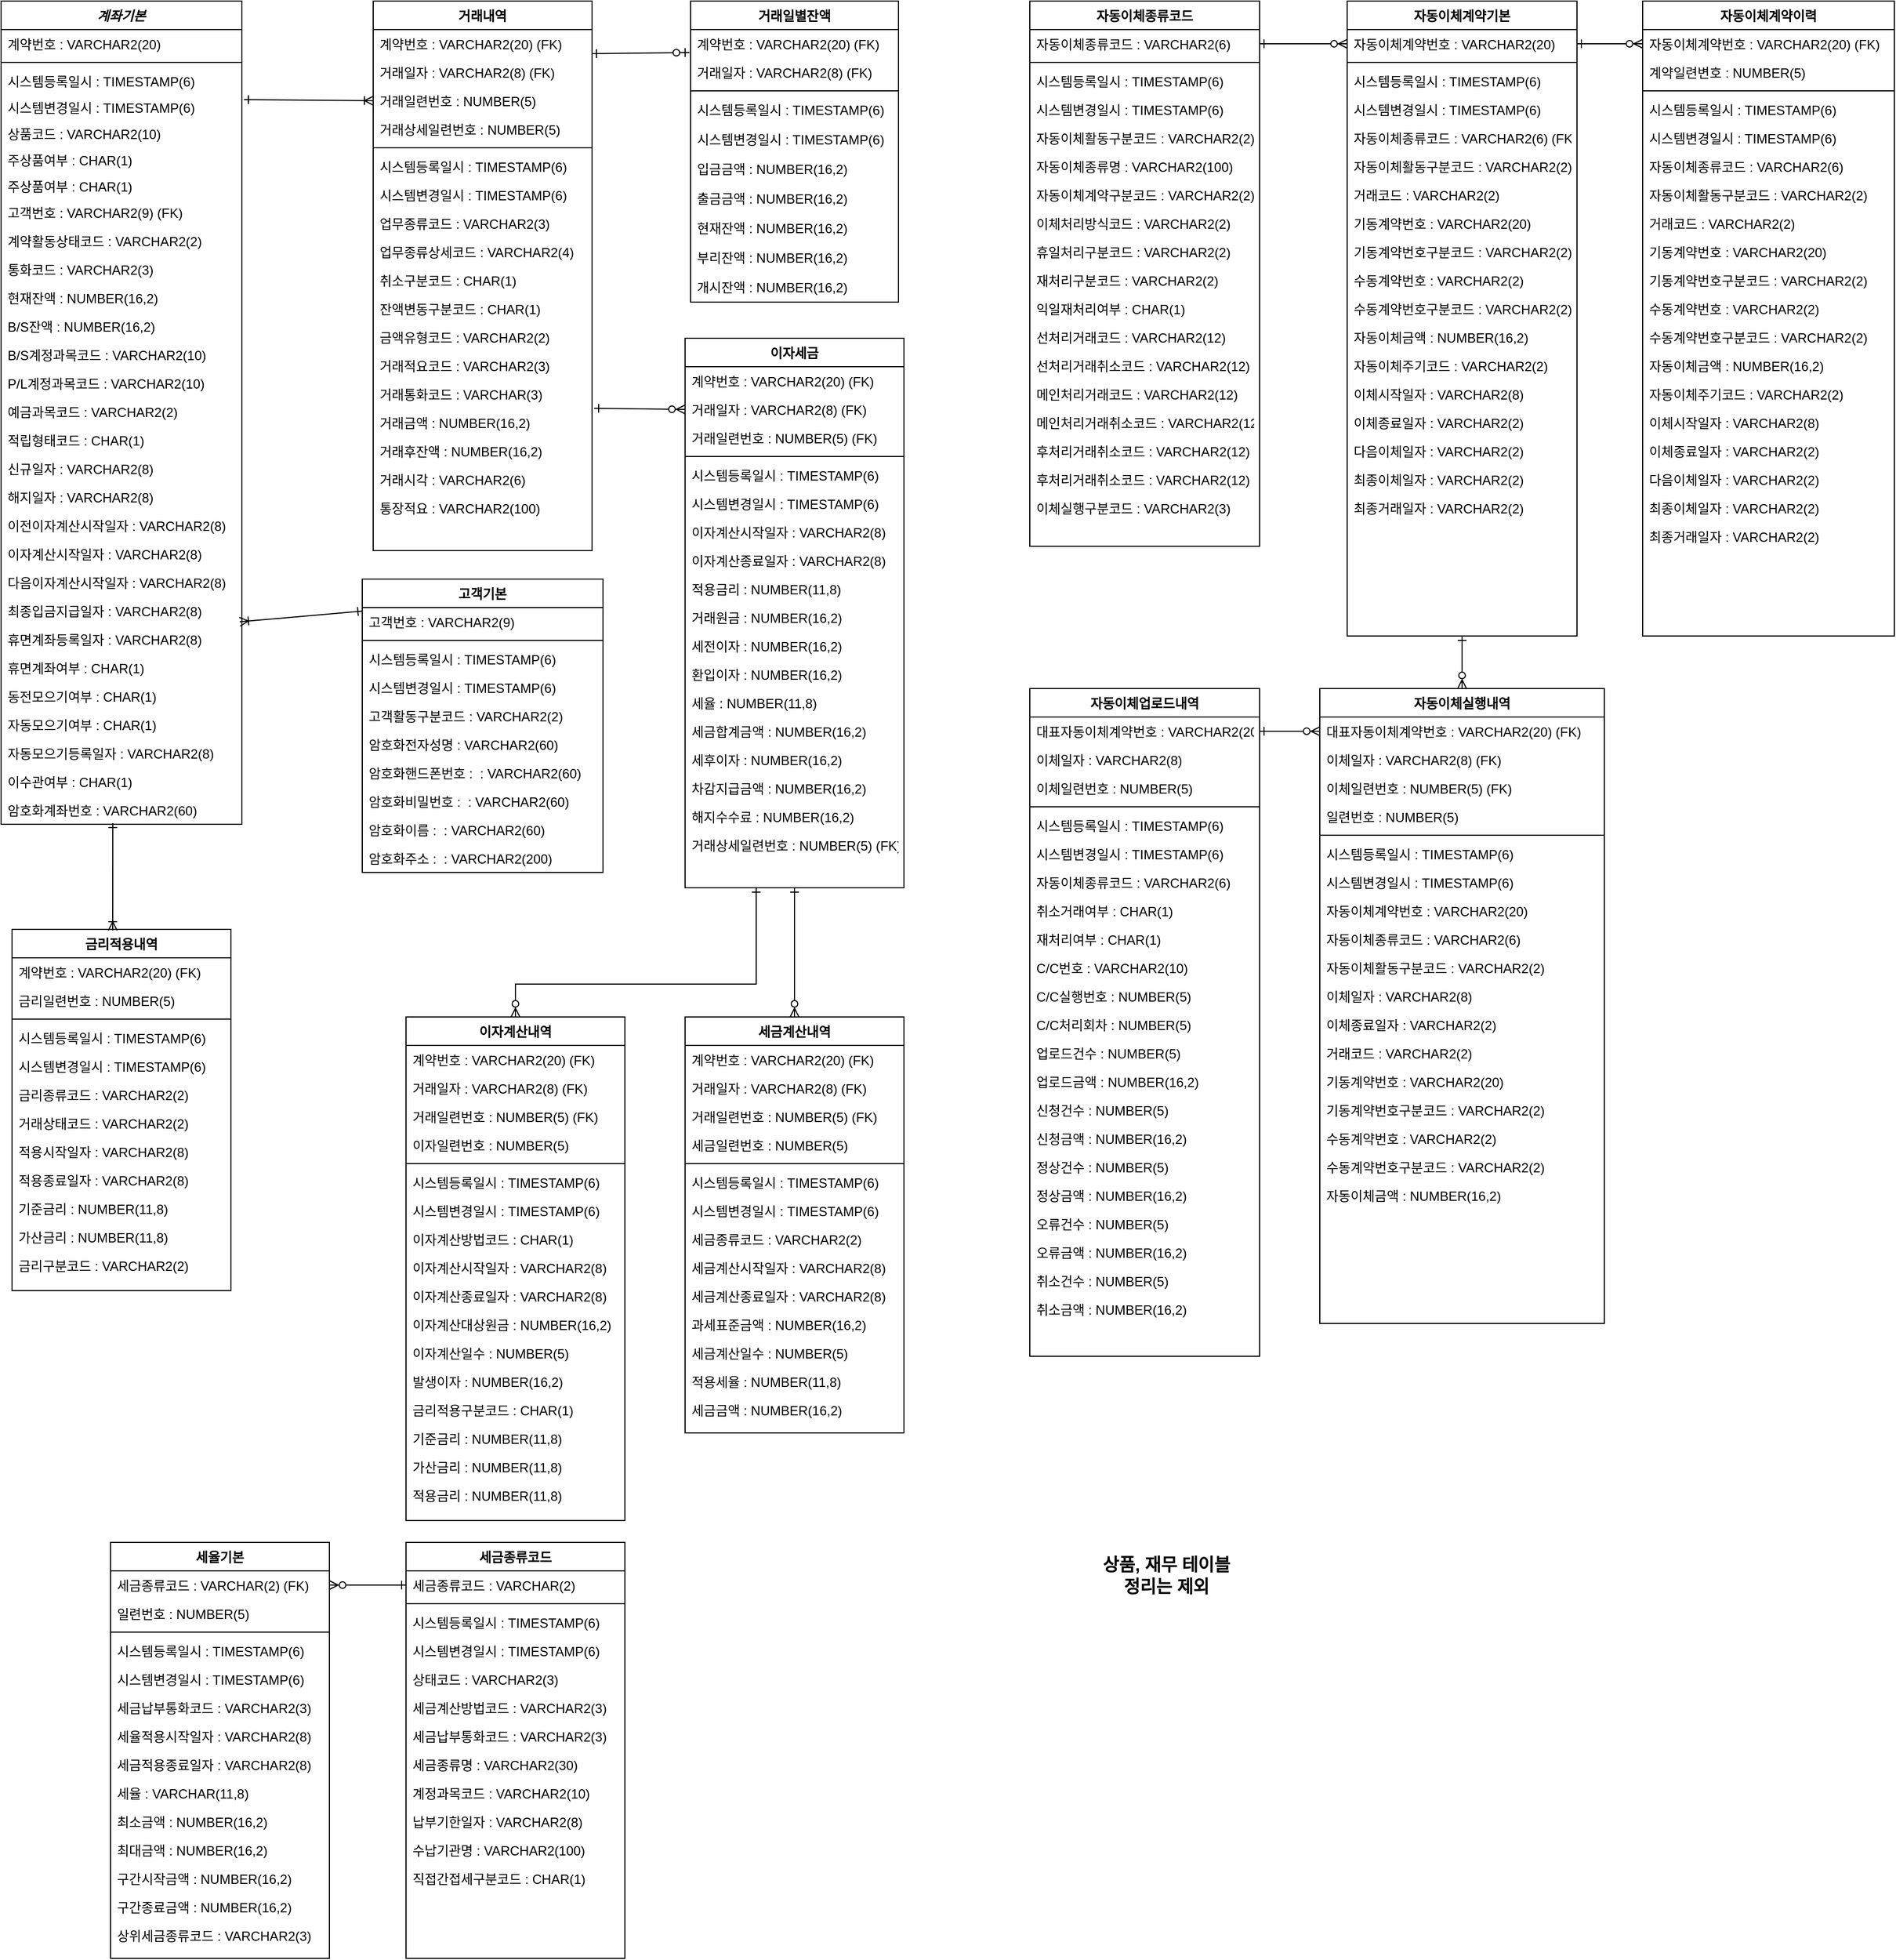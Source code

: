 <mxfile version="14.4.3" type="github">
  <diagram id="C5RBs43oDa-KdzZeNtuy" name="Page-1">
    <mxGraphModel dx="1422" dy="762" grid="1" gridSize="10" guides="1" tooltips="1" connect="1" arrows="1" fold="1" page="1" pageScale="1" pageWidth="1390" pageHeight="980" math="0" shadow="0">
      <root>
        <mxCell id="WIyWlLk6GJQsqaUBKTNV-0" />
        <mxCell id="WIyWlLk6GJQsqaUBKTNV-1" parent="WIyWlLk6GJQsqaUBKTNV-0" />
        <mxCell id="zkfFHV4jXpPFQw0GAbJ--0" value="계좌기본&#xa;" style="swimlane;fontStyle=3;align=center;verticalAlign=top;childLayout=stackLayout;horizontal=1;startSize=26;horizontalStack=0;resizeParent=1;resizeLast=0;collapsible=1;marginBottom=0;rounded=0;shadow=0;strokeWidth=1;" parent="WIyWlLk6GJQsqaUBKTNV-1" vertex="1">
          <mxGeometry x="20" y="32" width="220" height="752" as="geometry">
            <mxRectangle x="230" y="140" width="160" height="26" as="alternateBounds" />
          </mxGeometry>
        </mxCell>
        <mxCell id="zkfFHV4jXpPFQw0GAbJ--1" value="계약번호 : VARCHAR2(20)" style="text;align=left;verticalAlign=top;spacingLeft=4;spacingRight=4;overflow=hidden;rotatable=0;points=[[0,0.5],[1,0.5]];portConstraint=eastwest;" parent="zkfFHV4jXpPFQw0GAbJ--0" vertex="1">
          <mxGeometry y="26" width="220" height="26" as="geometry" />
        </mxCell>
        <mxCell id="zkfFHV4jXpPFQw0GAbJ--4" value="" style="line;html=1;strokeWidth=1;align=left;verticalAlign=middle;spacingTop=-1;spacingLeft=3;spacingRight=3;rotatable=0;labelPosition=right;points=[];portConstraint=eastwest;" parent="zkfFHV4jXpPFQw0GAbJ--0" vertex="1">
          <mxGeometry y="52" width="220" height="8" as="geometry" />
        </mxCell>
        <mxCell id="T4zctM7MsMs5SMgnD1SF-33" value="시스템등록일시 : TIMESTAMP(6)" style="text;align=left;verticalAlign=top;spacingLeft=4;spacingRight=4;overflow=hidden;rotatable=0;points=[[0,0.5],[1,0.5]];portConstraint=eastwest;" parent="zkfFHV4jXpPFQw0GAbJ--0" vertex="1">
          <mxGeometry y="60" width="220" height="24" as="geometry" />
        </mxCell>
        <mxCell id="T4zctM7MsMs5SMgnD1SF-31" value="시스템변경일시 : TIMESTAMP(6)&#xa;" style="text;align=left;verticalAlign=top;spacingLeft=4;spacingRight=4;overflow=hidden;rotatable=0;points=[[0,0.5],[1,0.5]];portConstraint=eastwest;" parent="zkfFHV4jXpPFQw0GAbJ--0" vertex="1">
          <mxGeometry y="84" width="220" height="24" as="geometry" />
        </mxCell>
        <mxCell id="T4zctM7MsMs5SMgnD1SF-32" value="상품코드 : VARCHAR2(10)" style="text;align=left;verticalAlign=top;spacingLeft=4;spacingRight=4;overflow=hidden;rotatable=0;points=[[0,0.5],[1,0.5]];portConstraint=eastwest;" parent="zkfFHV4jXpPFQw0GAbJ--0" vertex="1">
          <mxGeometry y="108" width="220" height="24" as="geometry" />
        </mxCell>
        <mxCell id="T4zctM7MsMs5SMgnD1SF-166" value="주상품여부 : CHAR(1)" style="text;align=left;verticalAlign=top;spacingLeft=4;spacingRight=4;overflow=hidden;rotatable=0;points=[[0,0.5],[1,0.5]];portConstraint=eastwest;" parent="zkfFHV4jXpPFQw0GAbJ--0" vertex="1">
          <mxGeometry y="132" width="220" height="24" as="geometry" />
        </mxCell>
        <mxCell id="lA73QzJkoZ0jvZdQi7zG-1" value="주상품여부 : CHAR(1)" style="text;align=left;verticalAlign=top;spacingLeft=4;spacingRight=4;overflow=hidden;rotatable=0;points=[[0,0.5],[1,0.5]];portConstraint=eastwest;" vertex="1" parent="zkfFHV4jXpPFQw0GAbJ--0">
          <mxGeometry y="156" width="220" height="24" as="geometry" />
        </mxCell>
        <mxCell id="T4zctM7MsMs5SMgnD1SF-4" value="고객번호 : VARCHAR2(9) (FK)" style="text;align=left;verticalAlign=top;spacingLeft=4;spacingRight=4;overflow=hidden;rotatable=0;points=[[0,0.5],[1,0.5]];portConstraint=eastwest;" parent="zkfFHV4jXpPFQw0GAbJ--0" vertex="1">
          <mxGeometry y="180" width="220" height="26" as="geometry" />
        </mxCell>
        <mxCell id="T4zctM7MsMs5SMgnD1SF-20" value="계약활동상태코드 : VARCHAR2(2)" style="text;align=left;verticalAlign=top;spacingLeft=4;spacingRight=4;overflow=hidden;rotatable=0;points=[[0,0.5],[1,0.5]];portConstraint=eastwest;" parent="zkfFHV4jXpPFQw0GAbJ--0" vertex="1">
          <mxGeometry y="206" width="220" height="26" as="geometry" />
        </mxCell>
        <mxCell id="T4zctM7MsMs5SMgnD1SF-21" value="통화코드 : VARCHAR2(3)" style="text;align=left;verticalAlign=top;spacingLeft=4;spacingRight=4;overflow=hidden;rotatable=0;points=[[0,0.5],[1,0.5]];portConstraint=eastwest;" parent="zkfFHV4jXpPFQw0GAbJ--0" vertex="1">
          <mxGeometry y="232" width="220" height="26" as="geometry" />
        </mxCell>
        <mxCell id="T4zctM7MsMs5SMgnD1SF-6" value="현재잔액 : NUMBER(16,2)" style="text;align=left;verticalAlign=top;spacingLeft=4;spacingRight=4;overflow=hidden;rotatable=0;points=[[0,0.5],[1,0.5]];portConstraint=eastwest;" parent="zkfFHV4jXpPFQw0GAbJ--0" vertex="1">
          <mxGeometry y="258" width="220" height="26" as="geometry" />
        </mxCell>
        <mxCell id="T4zctM7MsMs5SMgnD1SF-7" value="B/S잔액 : NUMBER(16,2)" style="text;align=left;verticalAlign=top;spacingLeft=4;spacingRight=4;overflow=hidden;rotatable=0;points=[[0,0.5],[1,0.5]];portConstraint=eastwest;" parent="zkfFHV4jXpPFQw0GAbJ--0" vertex="1">
          <mxGeometry y="284" width="220" height="26" as="geometry" />
        </mxCell>
        <mxCell id="T4zctM7MsMs5SMgnD1SF-8" value="B/S계정과목코드 : VARCHAR2(10)" style="text;align=left;verticalAlign=top;spacingLeft=4;spacingRight=4;overflow=hidden;rotatable=0;points=[[0,0.5],[1,0.5]];portConstraint=eastwest;" parent="zkfFHV4jXpPFQw0GAbJ--0" vertex="1">
          <mxGeometry y="310" width="220" height="26" as="geometry" />
        </mxCell>
        <mxCell id="T4zctM7MsMs5SMgnD1SF-9" value="P/L계정과목코드 : VARCHAR2(10)" style="text;align=left;verticalAlign=top;spacingLeft=4;spacingRight=4;overflow=hidden;rotatable=0;points=[[0,0.5],[1,0.5]];portConstraint=eastwest;" parent="zkfFHV4jXpPFQw0GAbJ--0" vertex="1">
          <mxGeometry y="336" width="220" height="26" as="geometry" />
        </mxCell>
        <mxCell id="T4zctM7MsMs5SMgnD1SF-10" value="예금과목코드 : VARCHAR2(2)" style="text;align=left;verticalAlign=top;spacingLeft=4;spacingRight=4;overflow=hidden;rotatable=0;points=[[0,0.5],[1,0.5]];portConstraint=eastwest;" parent="zkfFHV4jXpPFQw0GAbJ--0" vertex="1">
          <mxGeometry y="362" width="220" height="26" as="geometry" />
        </mxCell>
        <mxCell id="T4zctM7MsMs5SMgnD1SF-11" value="적립형태코드 : CHAR(1)" style="text;align=left;verticalAlign=top;spacingLeft=4;spacingRight=4;overflow=hidden;rotatable=0;points=[[0,0.5],[1,0.5]];portConstraint=eastwest;" parent="zkfFHV4jXpPFQw0GAbJ--0" vertex="1">
          <mxGeometry y="388" width="220" height="26" as="geometry" />
        </mxCell>
        <mxCell id="T4zctM7MsMs5SMgnD1SF-5" value="신규일자 : VARCHAR2(8)" style="text;align=left;verticalAlign=top;spacingLeft=4;spacingRight=4;overflow=hidden;rotatable=0;points=[[0,0.5],[1,0.5]];portConstraint=eastwest;" parent="zkfFHV4jXpPFQw0GAbJ--0" vertex="1">
          <mxGeometry y="414" width="220" height="26" as="geometry" />
        </mxCell>
        <mxCell id="T4zctM7MsMs5SMgnD1SF-12" value="해지일자 : VARCHAR2(8)" style="text;align=left;verticalAlign=top;spacingLeft=4;spacingRight=4;overflow=hidden;rotatable=0;points=[[0,0.5],[1,0.5]];portConstraint=eastwest;" parent="zkfFHV4jXpPFQw0GAbJ--0" vertex="1">
          <mxGeometry y="440" width="220" height="26" as="geometry" />
        </mxCell>
        <mxCell id="T4zctM7MsMs5SMgnD1SF-13" value="이전이자계산시작일자 : VARCHAR2(8)" style="text;align=left;verticalAlign=top;spacingLeft=4;spacingRight=4;overflow=hidden;rotatable=0;points=[[0,0.5],[1,0.5]];portConstraint=eastwest;" parent="zkfFHV4jXpPFQw0GAbJ--0" vertex="1">
          <mxGeometry y="466" width="220" height="26" as="geometry" />
        </mxCell>
        <mxCell id="T4zctM7MsMs5SMgnD1SF-14" value="이자계산시작일자 : VARCHAR2(8)" style="text;align=left;verticalAlign=top;spacingLeft=4;spacingRight=4;overflow=hidden;rotatable=0;points=[[0,0.5],[1,0.5]];portConstraint=eastwest;" parent="zkfFHV4jXpPFQw0GAbJ--0" vertex="1">
          <mxGeometry y="492" width="220" height="26" as="geometry" />
        </mxCell>
        <mxCell id="T4zctM7MsMs5SMgnD1SF-15" value="다음이자계산시작일자 : VARCHAR2(8)" style="text;align=left;verticalAlign=top;spacingLeft=4;spacingRight=4;overflow=hidden;rotatable=0;points=[[0,0.5],[1,0.5]];portConstraint=eastwest;" parent="zkfFHV4jXpPFQw0GAbJ--0" vertex="1">
          <mxGeometry y="518" width="220" height="26" as="geometry" />
        </mxCell>
        <mxCell id="T4zctM7MsMs5SMgnD1SF-19" value="최종입금지급일자 : VARCHAR2(8)" style="text;align=left;verticalAlign=top;spacingLeft=4;spacingRight=4;overflow=hidden;rotatable=0;points=[[0,0.5],[1,0.5]];portConstraint=eastwest;" parent="zkfFHV4jXpPFQw0GAbJ--0" vertex="1">
          <mxGeometry y="544" width="220" height="26" as="geometry" />
        </mxCell>
        <mxCell id="T4zctM7MsMs5SMgnD1SF-16" value="휴면계좌등록일자 : VARCHAR2(8)" style="text;align=left;verticalAlign=top;spacingLeft=4;spacingRight=4;overflow=hidden;rotatable=0;points=[[0,0.5],[1,0.5]];portConstraint=eastwest;" parent="zkfFHV4jXpPFQw0GAbJ--0" vertex="1">
          <mxGeometry y="570" width="220" height="26" as="geometry" />
        </mxCell>
        <mxCell id="T4zctM7MsMs5SMgnD1SF-18" value="휴면계좌여부 : CHAR(1)" style="text;align=left;verticalAlign=top;spacingLeft=4;spacingRight=4;overflow=hidden;rotatable=0;points=[[0,0.5],[1,0.5]];portConstraint=eastwest;" parent="zkfFHV4jXpPFQw0GAbJ--0" vertex="1">
          <mxGeometry y="596" width="220" height="26" as="geometry" />
        </mxCell>
        <mxCell id="T4zctM7MsMs5SMgnD1SF-164" value="동전모으기여부 : CHAR(1)" style="text;align=left;verticalAlign=top;spacingLeft=4;spacingRight=4;overflow=hidden;rotatable=0;points=[[0,0.5],[1,0.5]];portConstraint=eastwest;" parent="zkfFHV4jXpPFQw0GAbJ--0" vertex="1">
          <mxGeometry y="622" width="220" height="26" as="geometry" />
        </mxCell>
        <mxCell id="T4zctM7MsMs5SMgnD1SF-163" value="자동모으기여부 : CHAR(1)" style="text;align=left;verticalAlign=top;spacingLeft=4;spacingRight=4;overflow=hidden;rotatable=0;points=[[0,0.5],[1,0.5]];portConstraint=eastwest;" parent="zkfFHV4jXpPFQw0GAbJ--0" vertex="1">
          <mxGeometry y="648" width="220" height="26" as="geometry" />
        </mxCell>
        <mxCell id="T4zctM7MsMs5SMgnD1SF-165" value="자동모으기등록일자 : VARCHAR2(8)" style="text;align=left;verticalAlign=top;spacingLeft=4;spacingRight=4;overflow=hidden;rotatable=0;points=[[0,0.5],[1,0.5]];portConstraint=eastwest;" parent="zkfFHV4jXpPFQw0GAbJ--0" vertex="1">
          <mxGeometry y="674" width="220" height="26" as="geometry" />
        </mxCell>
        <mxCell id="T4zctM7MsMs5SMgnD1SF-362" value="이수관여부 : CHAR(1)" style="text;align=left;verticalAlign=top;spacingLeft=4;spacingRight=4;overflow=hidden;rotatable=0;points=[[0,0.5],[1,0.5]];portConstraint=eastwest;" parent="zkfFHV4jXpPFQw0GAbJ--0" vertex="1">
          <mxGeometry y="700" width="220" height="26" as="geometry" />
        </mxCell>
        <mxCell id="T4zctM7MsMs5SMgnD1SF-363" value="암호화계좌번호 : VARCHAR2(60)" style="text;align=left;verticalAlign=top;spacingLeft=4;spacingRight=4;overflow=hidden;rotatable=0;points=[[0,0.5],[1,0.5]];portConstraint=eastwest;" parent="zkfFHV4jXpPFQw0GAbJ--0" vertex="1">
          <mxGeometry y="726" width="220" height="26" as="geometry" />
        </mxCell>
        <mxCell id="zkfFHV4jXpPFQw0GAbJ--6" value="고객기본" style="swimlane;fontStyle=1;align=center;verticalAlign=top;childLayout=stackLayout;horizontal=1;startSize=26;horizontalStack=0;resizeParent=1;resizeLast=0;collapsible=1;marginBottom=0;rounded=0;shadow=0;strokeWidth=1;" parent="WIyWlLk6GJQsqaUBKTNV-1" vertex="1">
          <mxGeometry x="350" y="560" width="220" height="268" as="geometry">
            <mxRectangle x="130" y="380" width="160" height="26" as="alternateBounds" />
          </mxGeometry>
        </mxCell>
        <mxCell id="zkfFHV4jXpPFQw0GAbJ--7" value="고객번호 : VARCHAR2(9)" style="text;align=left;verticalAlign=top;spacingLeft=4;spacingRight=4;overflow=hidden;rotatable=0;points=[[0,0.5],[1,0.5]];portConstraint=eastwest;" parent="zkfFHV4jXpPFQw0GAbJ--6" vertex="1">
          <mxGeometry y="26" width="220" height="26" as="geometry" />
        </mxCell>
        <mxCell id="zkfFHV4jXpPFQw0GAbJ--9" value="" style="line;html=1;strokeWidth=1;align=left;verticalAlign=middle;spacingTop=-1;spacingLeft=3;spacingRight=3;rotatable=0;labelPosition=right;points=[];portConstraint=eastwest;" parent="zkfFHV4jXpPFQw0GAbJ--6" vertex="1">
          <mxGeometry y="52" width="220" height="8" as="geometry" />
        </mxCell>
        <mxCell id="zkfFHV4jXpPFQw0GAbJ--10" value="시스템등록일시 : TIMESTAMP(6)" style="text;align=left;verticalAlign=top;spacingLeft=4;spacingRight=4;overflow=hidden;rotatable=0;points=[[0,0.5],[1,0.5]];portConstraint=eastwest;fontStyle=0" parent="zkfFHV4jXpPFQw0GAbJ--6" vertex="1">
          <mxGeometry y="60" width="220" height="26" as="geometry" />
        </mxCell>
        <mxCell id="lA73QzJkoZ0jvZdQi7zG-33" value="시스템변경일시 : TIMESTAMP(6)&#xa;" style="text;align=left;verticalAlign=top;spacingLeft=4;spacingRight=4;overflow=hidden;rotatable=0;points=[[0,0.5],[1,0.5]];portConstraint=eastwest;fontStyle=0" vertex="1" parent="zkfFHV4jXpPFQw0GAbJ--6">
          <mxGeometry y="86" width="220" height="26" as="geometry" />
        </mxCell>
        <mxCell id="lA73QzJkoZ0jvZdQi7zG-34" value="고객활동구분코드 : VARCHAR2(2)" style="text;align=left;verticalAlign=top;spacingLeft=4;spacingRight=4;overflow=hidden;rotatable=0;points=[[0,0.5],[1,0.5]];portConstraint=eastwest;fontStyle=0" vertex="1" parent="zkfFHV4jXpPFQw0GAbJ--6">
          <mxGeometry y="112" width="220" height="26" as="geometry" />
        </mxCell>
        <mxCell id="lA73QzJkoZ0jvZdQi7zG-35" value="암호화전자성명 : VARCHAR2(60)" style="text;align=left;verticalAlign=top;spacingLeft=4;spacingRight=4;overflow=hidden;rotatable=0;points=[[0,0.5],[1,0.5]];portConstraint=eastwest;fontStyle=0" vertex="1" parent="zkfFHV4jXpPFQw0GAbJ--6">
          <mxGeometry y="138" width="220" height="26" as="geometry" />
        </mxCell>
        <mxCell id="zkfFHV4jXpPFQw0GAbJ--11" value="암호화핸드폰번호 :  : VARCHAR2(60)" style="text;align=left;verticalAlign=top;spacingLeft=4;spacingRight=4;overflow=hidden;rotatable=0;points=[[0,0.5],[1,0.5]];portConstraint=eastwest;" parent="zkfFHV4jXpPFQw0GAbJ--6" vertex="1">
          <mxGeometry y="164" width="220" height="26" as="geometry" />
        </mxCell>
        <mxCell id="lA73QzJkoZ0jvZdQi7zG-36" value="암호화비밀번호 :  : VARCHAR2(60)" style="text;align=left;verticalAlign=top;spacingLeft=4;spacingRight=4;overflow=hidden;rotatable=0;points=[[0,0.5],[1,0.5]];portConstraint=eastwest;" vertex="1" parent="zkfFHV4jXpPFQw0GAbJ--6">
          <mxGeometry y="190" width="220" height="26" as="geometry" />
        </mxCell>
        <mxCell id="lA73QzJkoZ0jvZdQi7zG-37" value="암호화이름 :  : VARCHAR2(60)" style="text;align=left;verticalAlign=top;spacingLeft=4;spacingRight=4;overflow=hidden;rotatable=0;points=[[0,0.5],[1,0.5]];portConstraint=eastwest;" vertex="1" parent="zkfFHV4jXpPFQw0GAbJ--6">
          <mxGeometry y="216" width="220" height="26" as="geometry" />
        </mxCell>
        <mxCell id="lA73QzJkoZ0jvZdQi7zG-38" value="암호화주소 :  : VARCHAR2(200)" style="text;align=left;verticalAlign=top;spacingLeft=4;spacingRight=4;overflow=hidden;rotatable=0;points=[[0,0.5],[1,0.5]];portConstraint=eastwest;" vertex="1" parent="zkfFHV4jXpPFQw0GAbJ--6">
          <mxGeometry y="242" width="220" height="26" as="geometry" />
        </mxCell>
        <mxCell id="zkfFHV4jXpPFQw0GAbJ--13" value="거래내역" style="swimlane;fontStyle=1;align=center;verticalAlign=top;childLayout=stackLayout;horizontal=1;startSize=26;horizontalStack=0;resizeParent=1;resizeLast=0;collapsible=1;marginBottom=0;rounded=0;shadow=0;strokeWidth=1;" parent="WIyWlLk6GJQsqaUBKTNV-1" vertex="1">
          <mxGeometry x="360" y="32" width="200" height="502" as="geometry">
            <mxRectangle x="340" y="380" width="170" height="26" as="alternateBounds" />
          </mxGeometry>
        </mxCell>
        <mxCell id="T4zctM7MsMs5SMgnD1SF-29" value="계약번호 : VARCHAR2(20) (FK)" style="text;align=left;verticalAlign=top;spacingLeft=4;spacingRight=4;overflow=hidden;rotatable=0;points=[[0,0.5],[1,0.5]];portConstraint=eastwest;" parent="zkfFHV4jXpPFQw0GAbJ--13" vertex="1">
          <mxGeometry y="26" width="200" height="26" as="geometry" />
        </mxCell>
        <mxCell id="zkfFHV4jXpPFQw0GAbJ--14" value="거래일자 : VARCHAR2(8) (FK)" style="text;align=left;verticalAlign=top;spacingLeft=4;spacingRight=4;overflow=hidden;rotatable=0;points=[[0,0.5],[1,0.5]];portConstraint=eastwest;" parent="zkfFHV4jXpPFQw0GAbJ--13" vertex="1">
          <mxGeometry y="52" width="200" height="26" as="geometry" />
        </mxCell>
        <mxCell id="T4zctM7MsMs5SMgnD1SF-27" value="거래일련번호 : NUMBER(5)" style="text;align=left;verticalAlign=top;spacingLeft=4;spacingRight=4;overflow=hidden;rotatable=0;points=[[0,0.5],[1,0.5]];portConstraint=eastwest;" parent="zkfFHV4jXpPFQw0GAbJ--13" vertex="1">
          <mxGeometry y="78" width="200" height="26" as="geometry" />
        </mxCell>
        <mxCell id="T4zctM7MsMs5SMgnD1SF-28" value="거래상세일련번호 : NUMBER(5)" style="text;align=left;verticalAlign=top;spacingLeft=4;spacingRight=4;overflow=hidden;rotatable=0;points=[[0,0.5],[1,0.5]];portConstraint=eastwest;" parent="zkfFHV4jXpPFQw0GAbJ--13" vertex="1">
          <mxGeometry y="104" width="200" height="26" as="geometry" />
        </mxCell>
        <mxCell id="zkfFHV4jXpPFQw0GAbJ--15" value="" style="line;html=1;strokeWidth=1;align=left;verticalAlign=middle;spacingTop=-1;spacingLeft=3;spacingRight=3;rotatable=0;labelPosition=right;points=[];portConstraint=eastwest;" parent="zkfFHV4jXpPFQw0GAbJ--13" vertex="1">
          <mxGeometry y="130" width="200" height="8" as="geometry" />
        </mxCell>
        <mxCell id="T4zctM7MsMs5SMgnD1SF-30" value="시스템등록일시 : TIMESTAMP(6)" style="text;align=left;verticalAlign=top;spacingLeft=4;spacingRight=4;overflow=hidden;rotatable=0;points=[[0,0.5],[1,0.5]];portConstraint=eastwest;" parent="zkfFHV4jXpPFQw0GAbJ--13" vertex="1">
          <mxGeometry y="138" width="200" height="26" as="geometry" />
        </mxCell>
        <mxCell id="T4zctM7MsMs5SMgnD1SF-34" value="시스템변경일시 : TIMESTAMP(6)&#xa;" style="text;align=left;verticalAlign=top;spacingLeft=4;spacingRight=4;overflow=hidden;rotatable=0;points=[[0,0.5],[1,0.5]];portConstraint=eastwest;" parent="zkfFHV4jXpPFQw0GAbJ--13" vertex="1">
          <mxGeometry y="164" width="200" height="26" as="geometry" />
        </mxCell>
        <mxCell id="T4zctM7MsMs5SMgnD1SF-46" value="업무종류코드 : VARCHAR2(3)" style="text;align=left;verticalAlign=top;spacingLeft=4;spacingRight=4;overflow=hidden;rotatable=0;points=[[0,0.5],[1,0.5]];portConstraint=eastwest;" parent="zkfFHV4jXpPFQw0GAbJ--13" vertex="1">
          <mxGeometry y="190" width="200" height="26" as="geometry" />
        </mxCell>
        <mxCell id="T4zctM7MsMs5SMgnD1SF-48" value="업무종류상세코드 : VARCHAR2(4)" style="text;align=left;verticalAlign=top;spacingLeft=4;spacingRight=4;overflow=hidden;rotatable=0;points=[[0,0.5],[1,0.5]];portConstraint=eastwest;" parent="zkfFHV4jXpPFQw0GAbJ--13" vertex="1">
          <mxGeometry y="216" width="200" height="26" as="geometry" />
        </mxCell>
        <mxCell id="T4zctM7MsMs5SMgnD1SF-35" value="취소구분코드 : CHAR(1)" style="text;align=left;verticalAlign=top;spacingLeft=4;spacingRight=4;overflow=hidden;rotatable=0;points=[[0,0.5],[1,0.5]];portConstraint=eastwest;" parent="zkfFHV4jXpPFQw0GAbJ--13" vertex="1">
          <mxGeometry y="242" width="200" height="26" as="geometry" />
        </mxCell>
        <mxCell id="T4zctM7MsMs5SMgnD1SF-39" value="잔액변동구분코드 : CHAR(1)" style="text;align=left;verticalAlign=top;spacingLeft=4;spacingRight=4;overflow=hidden;rotatable=0;points=[[0,0.5],[1,0.5]];portConstraint=eastwest;" parent="zkfFHV4jXpPFQw0GAbJ--13" vertex="1">
          <mxGeometry y="268" width="200" height="26" as="geometry" />
        </mxCell>
        <mxCell id="T4zctM7MsMs5SMgnD1SF-47" value="금액유형코드 : VARCHAR2(2)" style="text;align=left;verticalAlign=top;spacingLeft=4;spacingRight=4;overflow=hidden;rotatable=0;points=[[0,0.5],[1,0.5]];portConstraint=eastwest;" parent="zkfFHV4jXpPFQw0GAbJ--13" vertex="1">
          <mxGeometry y="294" width="200" height="26" as="geometry" />
        </mxCell>
        <mxCell id="T4zctM7MsMs5SMgnD1SF-49" value="거래적요코드 : VARCHAR2(3)" style="text;align=left;verticalAlign=top;spacingLeft=4;spacingRight=4;overflow=hidden;rotatable=0;points=[[0,0.5],[1,0.5]];portConstraint=eastwest;" parent="zkfFHV4jXpPFQw0GAbJ--13" vertex="1">
          <mxGeometry y="320" width="200" height="26" as="geometry" />
        </mxCell>
        <mxCell id="T4zctM7MsMs5SMgnD1SF-40" value="거래통화코드 : VARCHAR(3)" style="text;align=left;verticalAlign=top;spacingLeft=4;spacingRight=4;overflow=hidden;rotatable=0;points=[[0,0.5],[1,0.5]];portConstraint=eastwest;" parent="zkfFHV4jXpPFQw0GAbJ--13" vertex="1">
          <mxGeometry y="346" width="200" height="26" as="geometry" />
        </mxCell>
        <mxCell id="T4zctM7MsMs5SMgnD1SF-41" value="거래금액 : NUMBER(16,2)" style="text;align=left;verticalAlign=top;spacingLeft=4;spacingRight=4;overflow=hidden;rotatable=0;points=[[0,0.5],[1,0.5]];portConstraint=eastwest;" parent="zkfFHV4jXpPFQw0GAbJ--13" vertex="1">
          <mxGeometry y="372" width="200" height="26" as="geometry" />
        </mxCell>
        <mxCell id="T4zctM7MsMs5SMgnD1SF-42" value="거래후잔액 : NUMBER(16,2)" style="text;align=left;verticalAlign=top;spacingLeft=4;spacingRight=4;overflow=hidden;rotatable=0;points=[[0,0.5],[1,0.5]];portConstraint=eastwest;" parent="zkfFHV4jXpPFQw0GAbJ--13" vertex="1">
          <mxGeometry y="398" width="200" height="26" as="geometry" />
        </mxCell>
        <mxCell id="T4zctM7MsMs5SMgnD1SF-43" value="거래시각 : VARCHAR2(6)" style="text;align=left;verticalAlign=top;spacingLeft=4;spacingRight=4;overflow=hidden;rotatable=0;points=[[0,0.5],[1,0.5]];portConstraint=eastwest;" parent="zkfFHV4jXpPFQw0GAbJ--13" vertex="1">
          <mxGeometry y="424" width="200" height="26" as="geometry" />
        </mxCell>
        <mxCell id="T4zctM7MsMs5SMgnD1SF-44" value="통장적요 : VARCHAR2(100)" style="text;align=left;verticalAlign=top;spacingLeft=4;spacingRight=4;overflow=hidden;rotatable=0;points=[[0,0.5],[1,0.5]];portConstraint=eastwest;" parent="zkfFHV4jXpPFQw0GAbJ--13" vertex="1">
          <mxGeometry y="450" width="200" height="26" as="geometry" />
        </mxCell>
        <mxCell id="T4zctM7MsMs5SMgnD1SF-37" value="" style="endArrow=ERoneToMany;html=1;exitX=1.009;exitY=0.25;exitDx=0;exitDy=0;entryX=0;entryY=0.5;entryDx=0;entryDy=0;rounded=0;exitPerimeter=0;endFill=0;startArrow=ERone;startFill=0;" parent="WIyWlLk6GJQsqaUBKTNV-1" edge="1">
          <mxGeometry x="-0.876" y="9" width="50" height="50" relative="1" as="geometry">
            <mxPoint x="241.98" y="122" as="sourcePoint" />
            <mxPoint x="360" y="123" as="targetPoint" />
            <mxPoint as="offset" />
          </mxGeometry>
        </mxCell>
        <mxCell id="T4zctM7MsMs5SMgnD1SF-54" value="거래일별잔액" style="swimlane;fontStyle=1;align=center;verticalAlign=top;childLayout=stackLayout;horizontal=1;startSize=26;horizontalStack=0;resizeParent=1;resizeParentMax=0;resizeLast=0;collapsible=1;marginBottom=0;" parent="WIyWlLk6GJQsqaUBKTNV-1" vertex="1">
          <mxGeometry x="650" y="32" width="190" height="275" as="geometry" />
        </mxCell>
        <mxCell id="T4zctM7MsMs5SMgnD1SF-55" value="계약번호 : VARCHAR2(20) (FK)" style="text;strokeColor=none;fillColor=none;align=left;verticalAlign=top;spacingLeft=4;spacingRight=4;overflow=hidden;rotatable=0;points=[[0,0.5],[1,0.5]];portConstraint=eastwest;" parent="T4zctM7MsMs5SMgnD1SF-54" vertex="1">
          <mxGeometry y="26" width="190" height="26" as="geometry" />
        </mxCell>
        <mxCell id="T4zctM7MsMs5SMgnD1SF-58" value="거래일자 : VARCHAR2(8) (FK)" style="text;strokeColor=none;fillColor=none;align=left;verticalAlign=top;spacingLeft=4;spacingRight=4;overflow=hidden;rotatable=0;points=[[0,0.5],[1,0.5]];portConstraint=eastwest;" parent="T4zctM7MsMs5SMgnD1SF-54" vertex="1">
          <mxGeometry y="52" width="190" height="26" as="geometry" />
        </mxCell>
        <mxCell id="T4zctM7MsMs5SMgnD1SF-56" value="" style="line;strokeWidth=1;fillColor=none;align=left;verticalAlign=middle;spacingTop=-1;spacingLeft=3;spacingRight=3;rotatable=0;labelPosition=right;points=[];portConstraint=eastwest;" parent="T4zctM7MsMs5SMgnD1SF-54" vertex="1">
          <mxGeometry y="78" width="190" height="8" as="geometry" />
        </mxCell>
        <mxCell id="T4zctM7MsMs5SMgnD1SF-60" value="시스템등록일시 : TIMESTAMP(6)" style="text;strokeColor=none;fillColor=none;align=left;verticalAlign=top;spacingLeft=4;spacingRight=4;overflow=hidden;rotatable=0;points=[[0,0.5],[1,0.5]];portConstraint=eastwest;" parent="T4zctM7MsMs5SMgnD1SF-54" vertex="1">
          <mxGeometry y="86" width="190" height="27" as="geometry" />
        </mxCell>
        <mxCell id="T4zctM7MsMs5SMgnD1SF-61" value="시스템변경일시 : TIMESTAMP(6)" style="text;strokeColor=none;fillColor=none;align=left;verticalAlign=top;spacingLeft=4;spacingRight=4;overflow=hidden;rotatable=0;points=[[0,0.5],[1,0.5]];portConstraint=eastwest;" parent="T4zctM7MsMs5SMgnD1SF-54" vertex="1">
          <mxGeometry y="113" width="190" height="27" as="geometry" />
        </mxCell>
        <mxCell id="T4zctM7MsMs5SMgnD1SF-62" value="입금금액 : NUMBER(16,2)" style="text;strokeColor=none;fillColor=none;align=left;verticalAlign=top;spacingLeft=4;spacingRight=4;overflow=hidden;rotatable=0;points=[[0,0.5],[1,0.5]];portConstraint=eastwest;" parent="T4zctM7MsMs5SMgnD1SF-54" vertex="1">
          <mxGeometry y="140" width="190" height="27" as="geometry" />
        </mxCell>
        <mxCell id="T4zctM7MsMs5SMgnD1SF-63" value="출금금액 : NUMBER(16,2)" style="text;strokeColor=none;fillColor=none;align=left;verticalAlign=top;spacingLeft=4;spacingRight=4;overflow=hidden;rotatable=0;points=[[0,0.5],[1,0.5]];portConstraint=eastwest;" parent="T4zctM7MsMs5SMgnD1SF-54" vertex="1">
          <mxGeometry y="167" width="190" height="27" as="geometry" />
        </mxCell>
        <mxCell id="T4zctM7MsMs5SMgnD1SF-64" value="현재잔액 : NUMBER(16,2)" style="text;strokeColor=none;fillColor=none;align=left;verticalAlign=top;spacingLeft=4;spacingRight=4;overflow=hidden;rotatable=0;points=[[0,0.5],[1,0.5]];portConstraint=eastwest;" parent="T4zctM7MsMs5SMgnD1SF-54" vertex="1">
          <mxGeometry y="194" width="190" height="27" as="geometry" />
        </mxCell>
        <mxCell id="T4zctM7MsMs5SMgnD1SF-65" value="부리잔액 : NUMBER(16,2)" style="text;strokeColor=none;fillColor=none;align=left;verticalAlign=top;spacingLeft=4;spacingRight=4;overflow=hidden;rotatable=0;points=[[0,0.5],[1,0.5]];portConstraint=eastwest;" parent="T4zctM7MsMs5SMgnD1SF-54" vertex="1">
          <mxGeometry y="221" width="190" height="27" as="geometry" />
        </mxCell>
        <mxCell id="T4zctM7MsMs5SMgnD1SF-66" value="개시잔액 : NUMBER(16,2)" style="text;strokeColor=none;fillColor=none;align=left;verticalAlign=top;spacingLeft=4;spacingRight=4;overflow=hidden;rotatable=0;points=[[0,0.5],[1,0.5]];portConstraint=eastwest;" parent="T4zctM7MsMs5SMgnD1SF-54" vertex="1">
          <mxGeometry y="248" width="190" height="27" as="geometry" />
        </mxCell>
        <mxCell id="T4zctM7MsMs5SMgnD1SF-67" value="이자세금" style="swimlane;fontStyle=1;align=center;verticalAlign=top;childLayout=stackLayout;horizontal=1;startSize=26;horizontalStack=0;resizeParent=1;resizeLast=0;collapsible=1;marginBottom=0;rounded=0;shadow=0;strokeWidth=1;" parent="WIyWlLk6GJQsqaUBKTNV-1" vertex="1">
          <mxGeometry x="645" y="340" width="200" height="502" as="geometry">
            <mxRectangle x="340" y="380" width="170" height="26" as="alternateBounds" />
          </mxGeometry>
        </mxCell>
        <mxCell id="T4zctM7MsMs5SMgnD1SF-68" value="계약번호 : VARCHAR2(20) (FK)" style="text;align=left;verticalAlign=top;spacingLeft=4;spacingRight=4;overflow=hidden;rotatable=0;points=[[0,0.5],[1,0.5]];portConstraint=eastwest;" parent="T4zctM7MsMs5SMgnD1SF-67" vertex="1">
          <mxGeometry y="26" width="200" height="26" as="geometry" />
        </mxCell>
        <mxCell id="T4zctM7MsMs5SMgnD1SF-69" value="거래일자 : VARCHAR2(8) (FK)" style="text;align=left;verticalAlign=top;spacingLeft=4;spacingRight=4;overflow=hidden;rotatable=0;points=[[0,0.5],[1,0.5]];portConstraint=eastwest;" parent="T4zctM7MsMs5SMgnD1SF-67" vertex="1">
          <mxGeometry y="52" width="200" height="26" as="geometry" />
        </mxCell>
        <mxCell id="T4zctM7MsMs5SMgnD1SF-70" value="거래일련번호 : NUMBER(5) (FK)" style="text;align=left;verticalAlign=top;spacingLeft=4;spacingRight=4;overflow=hidden;rotatable=0;points=[[0,0.5],[1,0.5]];portConstraint=eastwest;" parent="T4zctM7MsMs5SMgnD1SF-67" vertex="1">
          <mxGeometry y="78" width="200" height="26" as="geometry" />
        </mxCell>
        <mxCell id="T4zctM7MsMs5SMgnD1SF-72" value="" style="line;html=1;strokeWidth=1;align=left;verticalAlign=middle;spacingTop=-1;spacingLeft=3;spacingRight=3;rotatable=0;labelPosition=right;points=[];portConstraint=eastwest;" parent="T4zctM7MsMs5SMgnD1SF-67" vertex="1">
          <mxGeometry y="104" width="200" height="8" as="geometry" />
        </mxCell>
        <mxCell id="T4zctM7MsMs5SMgnD1SF-73" value="시스템등록일시 : TIMESTAMP(6)" style="text;align=left;verticalAlign=top;spacingLeft=4;spacingRight=4;overflow=hidden;rotatable=0;points=[[0,0.5],[1,0.5]];portConstraint=eastwest;" parent="T4zctM7MsMs5SMgnD1SF-67" vertex="1">
          <mxGeometry y="112" width="200" height="26" as="geometry" />
        </mxCell>
        <mxCell id="T4zctM7MsMs5SMgnD1SF-74" value="시스템변경일시 : TIMESTAMP(6)&#xa;" style="text;align=left;verticalAlign=top;spacingLeft=4;spacingRight=4;overflow=hidden;rotatable=0;points=[[0,0.5],[1,0.5]];portConstraint=eastwest;" parent="T4zctM7MsMs5SMgnD1SF-67" vertex="1">
          <mxGeometry y="138" width="200" height="26" as="geometry" />
        </mxCell>
        <mxCell id="T4zctM7MsMs5SMgnD1SF-75" value="이자계산시작일자 : VARCHAR2(8)" style="text;align=left;verticalAlign=top;spacingLeft=4;spacingRight=4;overflow=hidden;rotatable=0;points=[[0,0.5],[1,0.5]];portConstraint=eastwest;" parent="T4zctM7MsMs5SMgnD1SF-67" vertex="1">
          <mxGeometry y="164" width="200" height="26" as="geometry" />
        </mxCell>
        <mxCell id="T4zctM7MsMs5SMgnD1SF-76" value="이자계산종료일자 : VARCHAR2(8)" style="text;align=left;verticalAlign=top;spacingLeft=4;spacingRight=4;overflow=hidden;rotatable=0;points=[[0,0.5],[1,0.5]];portConstraint=eastwest;" parent="T4zctM7MsMs5SMgnD1SF-67" vertex="1">
          <mxGeometry y="190" width="200" height="26" as="geometry" />
        </mxCell>
        <mxCell id="T4zctM7MsMs5SMgnD1SF-77" value="적용금리 : NUMBER(11,8)" style="text;align=left;verticalAlign=top;spacingLeft=4;spacingRight=4;overflow=hidden;rotatable=0;points=[[0,0.5],[1,0.5]];portConstraint=eastwest;" parent="T4zctM7MsMs5SMgnD1SF-67" vertex="1">
          <mxGeometry y="216" width="200" height="26" as="geometry" />
        </mxCell>
        <mxCell id="T4zctM7MsMs5SMgnD1SF-78" value="거래원금 : NUMBER(16,2)" style="text;align=left;verticalAlign=top;spacingLeft=4;spacingRight=4;overflow=hidden;rotatable=0;points=[[0,0.5],[1,0.5]];portConstraint=eastwest;" parent="T4zctM7MsMs5SMgnD1SF-67" vertex="1">
          <mxGeometry y="242" width="200" height="26" as="geometry" />
        </mxCell>
        <mxCell id="T4zctM7MsMs5SMgnD1SF-79" value="세전이자 : NUMBER(16,2)" style="text;align=left;verticalAlign=top;spacingLeft=4;spacingRight=4;overflow=hidden;rotatable=0;points=[[0,0.5],[1,0.5]];portConstraint=eastwest;" parent="T4zctM7MsMs5SMgnD1SF-67" vertex="1">
          <mxGeometry y="268" width="200" height="26" as="geometry" />
        </mxCell>
        <mxCell id="T4zctM7MsMs5SMgnD1SF-80" value="환입이자 : NUMBER(16,2)" style="text;align=left;verticalAlign=top;spacingLeft=4;spacingRight=4;overflow=hidden;rotatable=0;points=[[0,0.5],[1,0.5]];portConstraint=eastwest;" parent="T4zctM7MsMs5SMgnD1SF-67" vertex="1">
          <mxGeometry y="294" width="200" height="26" as="geometry" />
        </mxCell>
        <mxCell id="T4zctM7MsMs5SMgnD1SF-81" value="세율 : NUMBER(11,8)" style="text;align=left;verticalAlign=top;spacingLeft=4;spacingRight=4;overflow=hidden;rotatable=0;points=[[0,0.5],[1,0.5]];portConstraint=eastwest;" parent="T4zctM7MsMs5SMgnD1SF-67" vertex="1">
          <mxGeometry y="320" width="200" height="26" as="geometry" />
        </mxCell>
        <mxCell id="T4zctM7MsMs5SMgnD1SF-82" value="세금합계금액 : NUMBER(16,2)" style="text;align=left;verticalAlign=top;spacingLeft=4;spacingRight=4;overflow=hidden;rotatable=0;points=[[0,0.5],[1,0.5]];portConstraint=eastwest;" parent="T4zctM7MsMs5SMgnD1SF-67" vertex="1">
          <mxGeometry y="346" width="200" height="26" as="geometry" />
        </mxCell>
        <mxCell id="T4zctM7MsMs5SMgnD1SF-83" value="세후이자 : NUMBER(16,2)" style="text;align=left;verticalAlign=top;spacingLeft=4;spacingRight=4;overflow=hidden;rotatable=0;points=[[0,0.5],[1,0.5]];portConstraint=eastwest;" parent="T4zctM7MsMs5SMgnD1SF-67" vertex="1">
          <mxGeometry y="372" width="200" height="26" as="geometry" />
        </mxCell>
        <mxCell id="T4zctM7MsMs5SMgnD1SF-161" value="차감지급금액 : NUMBER(16,2)" style="text;align=left;verticalAlign=top;spacingLeft=4;spacingRight=4;overflow=hidden;rotatable=0;points=[[0,0.5],[1,0.5]];portConstraint=eastwest;" parent="T4zctM7MsMs5SMgnD1SF-67" vertex="1">
          <mxGeometry y="398" width="200" height="26" as="geometry" />
        </mxCell>
        <mxCell id="T4zctM7MsMs5SMgnD1SF-162" value="해지수수료 : NUMBER(16,2)" style="text;align=left;verticalAlign=top;spacingLeft=4;spacingRight=4;overflow=hidden;rotatable=0;points=[[0,0.5],[1,0.5]];portConstraint=eastwest;" parent="T4zctM7MsMs5SMgnD1SF-67" vertex="1">
          <mxGeometry y="424" width="200" height="26" as="geometry" />
        </mxCell>
        <mxCell id="T4zctM7MsMs5SMgnD1SF-84" value="거래상세일련번호 : NUMBER(5) (FK)" style="text;align=left;verticalAlign=top;spacingLeft=4;spacingRight=4;overflow=hidden;rotatable=0;points=[[0,0.5],[1,0.5]];portConstraint=eastwest;" parent="T4zctM7MsMs5SMgnD1SF-67" vertex="1">
          <mxGeometry y="450" width="200" height="26" as="geometry" />
        </mxCell>
        <mxCell id="T4zctM7MsMs5SMgnD1SF-124" value="이자계산내역" style="swimlane;fontStyle=1;align=center;verticalAlign=top;childLayout=stackLayout;horizontal=1;startSize=26;horizontalStack=0;resizeParent=1;resizeLast=0;collapsible=1;marginBottom=0;rounded=0;shadow=0;strokeWidth=1;" parent="WIyWlLk6GJQsqaUBKTNV-1" vertex="1">
          <mxGeometry x="390" y="960" width="200" height="460" as="geometry">
            <mxRectangle x="340" y="380" width="170" height="26" as="alternateBounds" />
          </mxGeometry>
        </mxCell>
        <mxCell id="T4zctM7MsMs5SMgnD1SF-125" value="계약번호 : VARCHAR2(20) (FK)" style="text;align=left;verticalAlign=top;spacingLeft=4;spacingRight=4;overflow=hidden;rotatable=0;points=[[0,0.5],[1,0.5]];portConstraint=eastwest;" parent="T4zctM7MsMs5SMgnD1SF-124" vertex="1">
          <mxGeometry y="26" width="200" height="26" as="geometry" />
        </mxCell>
        <mxCell id="T4zctM7MsMs5SMgnD1SF-126" value="거래일자 : VARCHAR2(8) (FK)" style="text;align=left;verticalAlign=top;spacingLeft=4;spacingRight=4;overflow=hidden;rotatable=0;points=[[0,0.5],[1,0.5]];portConstraint=eastwest;" parent="T4zctM7MsMs5SMgnD1SF-124" vertex="1">
          <mxGeometry y="52" width="200" height="26" as="geometry" />
        </mxCell>
        <mxCell id="T4zctM7MsMs5SMgnD1SF-127" value="거래일련번호 : NUMBER(5) (FK)" style="text;align=left;verticalAlign=top;spacingLeft=4;spacingRight=4;overflow=hidden;rotatable=0;points=[[0,0.5],[1,0.5]];portConstraint=eastwest;" parent="T4zctM7MsMs5SMgnD1SF-124" vertex="1">
          <mxGeometry y="78" width="200" height="26" as="geometry" />
        </mxCell>
        <mxCell id="T4zctM7MsMs5SMgnD1SF-128" value="이자일련번호 : NUMBER(5)" style="text;align=left;verticalAlign=top;spacingLeft=4;spacingRight=4;overflow=hidden;rotatable=0;points=[[0,0.5],[1,0.5]];portConstraint=eastwest;" parent="T4zctM7MsMs5SMgnD1SF-124" vertex="1">
          <mxGeometry y="104" width="200" height="26" as="geometry" />
        </mxCell>
        <mxCell id="T4zctM7MsMs5SMgnD1SF-129" value="" style="line;html=1;strokeWidth=1;align=left;verticalAlign=middle;spacingTop=-1;spacingLeft=3;spacingRight=3;rotatable=0;labelPosition=right;points=[];portConstraint=eastwest;" parent="T4zctM7MsMs5SMgnD1SF-124" vertex="1">
          <mxGeometry y="130" width="200" height="8" as="geometry" />
        </mxCell>
        <mxCell id="T4zctM7MsMs5SMgnD1SF-130" value="시스템등록일시 : TIMESTAMP(6)" style="text;align=left;verticalAlign=top;spacingLeft=4;spacingRight=4;overflow=hidden;rotatable=0;points=[[0,0.5],[1,0.5]];portConstraint=eastwest;" parent="T4zctM7MsMs5SMgnD1SF-124" vertex="1">
          <mxGeometry y="138" width="200" height="26" as="geometry" />
        </mxCell>
        <mxCell id="T4zctM7MsMs5SMgnD1SF-131" value="시스템변경일시 : TIMESTAMP(6)&#xa;" style="text;align=left;verticalAlign=top;spacingLeft=4;spacingRight=4;overflow=hidden;rotatable=0;points=[[0,0.5],[1,0.5]];portConstraint=eastwest;" parent="T4zctM7MsMs5SMgnD1SF-124" vertex="1">
          <mxGeometry y="164" width="200" height="26" as="geometry" />
        </mxCell>
        <mxCell id="T4zctM7MsMs5SMgnD1SF-142" value="이자계산방법코드 : CHAR(1)" style="text;align=left;verticalAlign=top;spacingLeft=4;spacingRight=4;overflow=hidden;rotatable=0;points=[[0,0.5],[1,0.5]];portConstraint=eastwest;" parent="T4zctM7MsMs5SMgnD1SF-124" vertex="1">
          <mxGeometry y="190" width="200" height="26" as="geometry" />
        </mxCell>
        <mxCell id="T4zctM7MsMs5SMgnD1SF-132" value="이자계산시작일자 : VARCHAR2(8)" style="text;align=left;verticalAlign=top;spacingLeft=4;spacingRight=4;overflow=hidden;rotatable=0;points=[[0,0.5],[1,0.5]];portConstraint=eastwest;" parent="T4zctM7MsMs5SMgnD1SF-124" vertex="1">
          <mxGeometry y="216" width="200" height="26" as="geometry" />
        </mxCell>
        <mxCell id="T4zctM7MsMs5SMgnD1SF-133" value="이자계산종료일자 : VARCHAR2(8)" style="text;align=left;verticalAlign=top;spacingLeft=4;spacingRight=4;overflow=hidden;rotatable=0;points=[[0,0.5],[1,0.5]];portConstraint=eastwest;" parent="T4zctM7MsMs5SMgnD1SF-124" vertex="1">
          <mxGeometry y="242" width="200" height="26" as="geometry" />
        </mxCell>
        <mxCell id="T4zctM7MsMs5SMgnD1SF-135" value="이자계산대상원금 : NUMBER(16,2)" style="text;align=left;verticalAlign=top;spacingLeft=4;spacingRight=4;overflow=hidden;rotatable=0;points=[[0,0.5],[1,0.5]];portConstraint=eastwest;" parent="T4zctM7MsMs5SMgnD1SF-124" vertex="1">
          <mxGeometry y="268" width="200" height="26" as="geometry" />
        </mxCell>
        <mxCell id="T4zctM7MsMs5SMgnD1SF-134" value="이자계산일수 : NUMBER(5)" style="text;align=left;verticalAlign=top;spacingLeft=4;spacingRight=4;overflow=hidden;rotatable=0;points=[[0,0.5],[1,0.5]];portConstraint=eastwest;" parent="T4zctM7MsMs5SMgnD1SF-124" vertex="1">
          <mxGeometry y="294" width="200" height="26" as="geometry" />
        </mxCell>
        <mxCell id="T4zctM7MsMs5SMgnD1SF-136" value="발생이자 : NUMBER(16,2)" style="text;align=left;verticalAlign=top;spacingLeft=4;spacingRight=4;overflow=hidden;rotatable=0;points=[[0,0.5],[1,0.5]];portConstraint=eastwest;" parent="T4zctM7MsMs5SMgnD1SF-124" vertex="1">
          <mxGeometry y="320" width="200" height="26" as="geometry" />
        </mxCell>
        <mxCell id="T4zctM7MsMs5SMgnD1SF-137" value="금리적용구분코드 : CHAR(1)" style="text;align=left;verticalAlign=top;spacingLeft=4;spacingRight=4;overflow=hidden;rotatable=0;points=[[0,0.5],[1,0.5]];portConstraint=eastwest;" parent="T4zctM7MsMs5SMgnD1SF-124" vertex="1">
          <mxGeometry y="346" width="200" height="26" as="geometry" />
        </mxCell>
        <mxCell id="T4zctM7MsMs5SMgnD1SF-138" value="기준금리 : NUMBER(11,8)" style="text;align=left;verticalAlign=top;spacingLeft=4;spacingRight=4;overflow=hidden;rotatable=0;points=[[0,0.5],[1,0.5]];portConstraint=eastwest;" parent="T4zctM7MsMs5SMgnD1SF-124" vertex="1">
          <mxGeometry y="372" width="200" height="26" as="geometry" />
        </mxCell>
        <mxCell id="T4zctM7MsMs5SMgnD1SF-139" value="가산금리 : NUMBER(11,8)" style="text;align=left;verticalAlign=top;spacingLeft=4;spacingRight=4;overflow=hidden;rotatable=0;points=[[0,0.5],[1,0.5]];portConstraint=eastwest;" parent="T4zctM7MsMs5SMgnD1SF-124" vertex="1">
          <mxGeometry y="398" width="200" height="26" as="geometry" />
        </mxCell>
        <mxCell id="T4zctM7MsMs5SMgnD1SF-140" value="적용금리 : NUMBER(11,8)" style="text;align=left;verticalAlign=top;spacingLeft=4;spacingRight=4;overflow=hidden;rotatable=0;points=[[0,0.5],[1,0.5]];portConstraint=eastwest;" parent="T4zctM7MsMs5SMgnD1SF-124" vertex="1">
          <mxGeometry y="424" width="200" height="26" as="geometry" />
        </mxCell>
        <mxCell id="T4zctM7MsMs5SMgnD1SF-143" value="세금계산내역" style="swimlane;fontStyle=1;align=center;verticalAlign=top;childLayout=stackLayout;horizontal=1;startSize=26;horizontalStack=0;resizeParent=1;resizeLast=0;collapsible=1;marginBottom=0;rounded=0;shadow=0;strokeWidth=1;" parent="WIyWlLk6GJQsqaUBKTNV-1" vertex="1">
          <mxGeometry x="645" y="960" width="200" height="380" as="geometry">
            <mxRectangle x="340" y="380" width="170" height="26" as="alternateBounds" />
          </mxGeometry>
        </mxCell>
        <mxCell id="T4zctM7MsMs5SMgnD1SF-144" value="계약번호 : VARCHAR2(20) (FK)" style="text;align=left;verticalAlign=top;spacingLeft=4;spacingRight=4;overflow=hidden;rotatable=0;points=[[0,0.5],[1,0.5]];portConstraint=eastwest;" parent="T4zctM7MsMs5SMgnD1SF-143" vertex="1">
          <mxGeometry y="26" width="200" height="26" as="geometry" />
        </mxCell>
        <mxCell id="T4zctM7MsMs5SMgnD1SF-145" value="거래일자 : VARCHAR2(8) (FK)" style="text;align=left;verticalAlign=top;spacingLeft=4;spacingRight=4;overflow=hidden;rotatable=0;points=[[0,0.5],[1,0.5]];portConstraint=eastwest;" parent="T4zctM7MsMs5SMgnD1SF-143" vertex="1">
          <mxGeometry y="52" width="200" height="26" as="geometry" />
        </mxCell>
        <mxCell id="T4zctM7MsMs5SMgnD1SF-146" value="거래일련번호 : NUMBER(5) (FK)" style="text;align=left;verticalAlign=top;spacingLeft=4;spacingRight=4;overflow=hidden;rotatable=0;points=[[0,0.5],[1,0.5]];portConstraint=eastwest;" parent="T4zctM7MsMs5SMgnD1SF-143" vertex="1">
          <mxGeometry y="78" width="200" height="26" as="geometry" />
        </mxCell>
        <mxCell id="T4zctM7MsMs5SMgnD1SF-147" value="세금일련번호 : NUMBER(5)" style="text;align=left;verticalAlign=top;spacingLeft=4;spacingRight=4;overflow=hidden;rotatable=0;points=[[0,0.5],[1,0.5]];portConstraint=eastwest;" parent="T4zctM7MsMs5SMgnD1SF-143" vertex="1">
          <mxGeometry y="104" width="200" height="26" as="geometry" />
        </mxCell>
        <mxCell id="T4zctM7MsMs5SMgnD1SF-148" value="" style="line;html=1;strokeWidth=1;align=left;verticalAlign=middle;spacingTop=-1;spacingLeft=3;spacingRight=3;rotatable=0;labelPosition=right;points=[];portConstraint=eastwest;" parent="T4zctM7MsMs5SMgnD1SF-143" vertex="1">
          <mxGeometry y="130" width="200" height="8" as="geometry" />
        </mxCell>
        <mxCell id="T4zctM7MsMs5SMgnD1SF-149" value="시스템등록일시 : TIMESTAMP(6)" style="text;align=left;verticalAlign=top;spacingLeft=4;spacingRight=4;overflow=hidden;rotatable=0;points=[[0,0.5],[1,0.5]];portConstraint=eastwest;" parent="T4zctM7MsMs5SMgnD1SF-143" vertex="1">
          <mxGeometry y="138" width="200" height="26" as="geometry" />
        </mxCell>
        <mxCell id="T4zctM7MsMs5SMgnD1SF-150" value="시스템변경일시 : TIMESTAMP(6)&#xa;" style="text;align=left;verticalAlign=top;spacingLeft=4;spacingRight=4;overflow=hidden;rotatable=0;points=[[0,0.5],[1,0.5]];portConstraint=eastwest;" parent="T4zctM7MsMs5SMgnD1SF-143" vertex="1">
          <mxGeometry y="164" width="200" height="26" as="geometry" />
        </mxCell>
        <mxCell id="T4zctM7MsMs5SMgnD1SF-151" value="세금종류코드 : VARCHAR2(2)" style="text;align=left;verticalAlign=top;spacingLeft=4;spacingRight=4;overflow=hidden;rotatable=0;points=[[0,0.5],[1,0.5]];portConstraint=eastwest;" parent="T4zctM7MsMs5SMgnD1SF-143" vertex="1">
          <mxGeometry y="190" width="200" height="26" as="geometry" />
        </mxCell>
        <mxCell id="T4zctM7MsMs5SMgnD1SF-152" value="세금계산시작일자 : VARCHAR2(8)" style="text;align=left;verticalAlign=top;spacingLeft=4;spacingRight=4;overflow=hidden;rotatable=0;points=[[0,0.5],[1,0.5]];portConstraint=eastwest;" parent="T4zctM7MsMs5SMgnD1SF-143" vertex="1">
          <mxGeometry y="216" width="200" height="26" as="geometry" />
        </mxCell>
        <mxCell id="T4zctM7MsMs5SMgnD1SF-153" value="세금계산종료일자 : VARCHAR2(8)" style="text;align=left;verticalAlign=top;spacingLeft=4;spacingRight=4;overflow=hidden;rotatable=0;points=[[0,0.5],[1,0.5]];portConstraint=eastwest;" parent="T4zctM7MsMs5SMgnD1SF-143" vertex="1">
          <mxGeometry y="242" width="200" height="26" as="geometry" />
        </mxCell>
        <mxCell id="T4zctM7MsMs5SMgnD1SF-154" value="과세표준금액 : NUMBER(16,2)" style="text;align=left;verticalAlign=top;spacingLeft=4;spacingRight=4;overflow=hidden;rotatable=0;points=[[0,0.5],[1,0.5]];portConstraint=eastwest;" parent="T4zctM7MsMs5SMgnD1SF-143" vertex="1">
          <mxGeometry y="268" width="200" height="26" as="geometry" />
        </mxCell>
        <mxCell id="T4zctM7MsMs5SMgnD1SF-155" value="세금계산일수 : NUMBER(5)" style="text;align=left;verticalAlign=top;spacingLeft=4;spacingRight=4;overflow=hidden;rotatable=0;points=[[0,0.5],[1,0.5]];portConstraint=eastwest;" parent="T4zctM7MsMs5SMgnD1SF-143" vertex="1">
          <mxGeometry y="294" width="200" height="26" as="geometry" />
        </mxCell>
        <mxCell id="T4zctM7MsMs5SMgnD1SF-158" value="적용세율 : NUMBER(11,8)" style="text;align=left;verticalAlign=top;spacingLeft=4;spacingRight=4;overflow=hidden;rotatable=0;points=[[0,0.5],[1,0.5]];portConstraint=eastwest;" parent="T4zctM7MsMs5SMgnD1SF-143" vertex="1">
          <mxGeometry y="320" width="200" height="26" as="geometry" />
        </mxCell>
        <mxCell id="T4zctM7MsMs5SMgnD1SF-159" value="세금금액 : NUMBER(16,2)" style="text;align=left;verticalAlign=top;spacingLeft=4;spacingRight=4;overflow=hidden;rotatable=0;points=[[0,0.5],[1,0.5]];portConstraint=eastwest;" parent="T4zctM7MsMs5SMgnD1SF-143" vertex="1">
          <mxGeometry y="346" width="200" height="26" as="geometry" />
        </mxCell>
        <mxCell id="T4zctM7MsMs5SMgnD1SF-167" value="자동이체계약기본" style="swimlane;fontStyle=1;align=center;verticalAlign=top;childLayout=stackLayout;horizontal=1;startSize=26;horizontalStack=0;resizeParent=1;resizeLast=0;collapsible=1;marginBottom=0;rounded=0;shadow=0;strokeWidth=1;" parent="WIyWlLk6GJQsqaUBKTNV-1" vertex="1">
          <mxGeometry x="1250" y="32" width="210" height="580" as="geometry">
            <mxRectangle x="130" y="380" width="160" height="26" as="alternateBounds" />
          </mxGeometry>
        </mxCell>
        <mxCell id="T4zctM7MsMs5SMgnD1SF-168" value="자동이체계약번호 : VARCHAR2(20)" style="text;align=left;verticalAlign=top;spacingLeft=4;spacingRight=4;overflow=hidden;rotatable=0;points=[[0,0.5],[1,0.5]];portConstraint=eastwest;" parent="T4zctM7MsMs5SMgnD1SF-167" vertex="1">
          <mxGeometry y="26" width="210" height="26" as="geometry" />
        </mxCell>
        <mxCell id="T4zctM7MsMs5SMgnD1SF-169" value="" style="line;html=1;strokeWidth=1;align=left;verticalAlign=middle;spacingTop=-1;spacingLeft=3;spacingRight=3;rotatable=0;labelPosition=right;points=[];portConstraint=eastwest;" parent="T4zctM7MsMs5SMgnD1SF-167" vertex="1">
          <mxGeometry y="52" width="210" height="8" as="geometry" />
        </mxCell>
        <mxCell id="T4zctM7MsMs5SMgnD1SF-170" value="시스템등록일시 : TIMESTAMP(6)" style="text;align=left;verticalAlign=top;spacingLeft=4;spacingRight=4;overflow=hidden;rotatable=0;points=[[0,0.5],[1,0.5]];portConstraint=eastwest;fontStyle=0" parent="T4zctM7MsMs5SMgnD1SF-167" vertex="1">
          <mxGeometry y="60" width="210" height="26" as="geometry" />
        </mxCell>
        <mxCell id="T4zctM7MsMs5SMgnD1SF-171" value="시스템변경일시 : TIMESTAMP(6)&#xa;" style="text;align=left;verticalAlign=top;spacingLeft=4;spacingRight=4;overflow=hidden;rotatable=0;points=[[0,0.5],[1,0.5]];portConstraint=eastwest;" parent="T4zctM7MsMs5SMgnD1SF-167" vertex="1">
          <mxGeometry y="86" width="210" height="26" as="geometry" />
        </mxCell>
        <mxCell id="T4zctM7MsMs5SMgnD1SF-172" value="자동이체종류코드 : VARCHAR2(6) (FK)" style="text;align=left;verticalAlign=top;spacingLeft=4;spacingRight=4;overflow=hidden;rotatable=0;points=[[0,0.5],[1,0.5]];portConstraint=eastwest;" parent="T4zctM7MsMs5SMgnD1SF-167" vertex="1">
          <mxGeometry y="112" width="210" height="26" as="geometry" />
        </mxCell>
        <mxCell id="T4zctM7MsMs5SMgnD1SF-173" value="자동이체활동구분코드 : VARCHAR2(2)" style="text;align=left;verticalAlign=top;spacingLeft=4;spacingRight=4;overflow=hidden;rotatable=0;points=[[0,0.5],[1,0.5]];portConstraint=eastwest;" parent="T4zctM7MsMs5SMgnD1SF-167" vertex="1">
          <mxGeometry y="138" width="210" height="26" as="geometry" />
        </mxCell>
        <mxCell id="T4zctM7MsMs5SMgnD1SF-174" value="거래코드 : VARCHAR2(2)" style="text;align=left;verticalAlign=top;spacingLeft=4;spacingRight=4;overflow=hidden;rotatable=0;points=[[0,0.5],[1,0.5]];portConstraint=eastwest;" parent="T4zctM7MsMs5SMgnD1SF-167" vertex="1">
          <mxGeometry y="164" width="210" height="26" as="geometry" />
        </mxCell>
        <mxCell id="T4zctM7MsMs5SMgnD1SF-175" value="기동계약번호 : VARCHAR2(20)" style="text;align=left;verticalAlign=top;spacingLeft=4;spacingRight=4;overflow=hidden;rotatable=0;points=[[0,0.5],[1,0.5]];portConstraint=eastwest;" parent="T4zctM7MsMs5SMgnD1SF-167" vertex="1">
          <mxGeometry y="190" width="210" height="26" as="geometry" />
        </mxCell>
        <mxCell id="T4zctM7MsMs5SMgnD1SF-176" value="기동계약번호구분코드 : VARCHAR2(2)" style="text;align=left;verticalAlign=top;spacingLeft=4;spacingRight=4;overflow=hidden;rotatable=0;points=[[0,0.5],[1,0.5]];portConstraint=eastwest;" parent="T4zctM7MsMs5SMgnD1SF-167" vertex="1">
          <mxGeometry y="216" width="210" height="26" as="geometry" />
        </mxCell>
        <mxCell id="T4zctM7MsMs5SMgnD1SF-177" value="수동계약번호 : VARCHAR2(2)" style="text;align=left;verticalAlign=top;spacingLeft=4;spacingRight=4;overflow=hidden;rotatable=0;points=[[0,0.5],[1,0.5]];portConstraint=eastwest;" parent="T4zctM7MsMs5SMgnD1SF-167" vertex="1">
          <mxGeometry y="242" width="210" height="26" as="geometry" />
        </mxCell>
        <mxCell id="T4zctM7MsMs5SMgnD1SF-178" value="수동계약번호구분코드 : VARCHAR2(2)" style="text;align=left;verticalAlign=top;spacingLeft=4;spacingRight=4;overflow=hidden;rotatable=0;points=[[0,0.5],[1,0.5]];portConstraint=eastwest;" parent="T4zctM7MsMs5SMgnD1SF-167" vertex="1">
          <mxGeometry y="268" width="210" height="26" as="geometry" />
        </mxCell>
        <mxCell id="T4zctM7MsMs5SMgnD1SF-179" value="자동이체금액 : NUMBER(16,2)" style="text;align=left;verticalAlign=top;spacingLeft=4;spacingRight=4;overflow=hidden;rotatable=0;points=[[0,0.5],[1,0.5]];portConstraint=eastwest;" parent="T4zctM7MsMs5SMgnD1SF-167" vertex="1">
          <mxGeometry y="294" width="210" height="26" as="geometry" />
        </mxCell>
        <mxCell id="T4zctM7MsMs5SMgnD1SF-181" value="자동이체주기코드 : VARCHAR2(2)" style="text;align=left;verticalAlign=top;spacingLeft=4;spacingRight=4;overflow=hidden;rotatable=0;points=[[0,0.5],[1,0.5]];portConstraint=eastwest;" parent="T4zctM7MsMs5SMgnD1SF-167" vertex="1">
          <mxGeometry y="320" width="210" height="26" as="geometry" />
        </mxCell>
        <mxCell id="T4zctM7MsMs5SMgnD1SF-180" value="이체시작일자 : VARCHAR2(8)" style="text;align=left;verticalAlign=top;spacingLeft=4;spacingRight=4;overflow=hidden;rotatable=0;points=[[0,0.5],[1,0.5]];portConstraint=eastwest;" parent="T4zctM7MsMs5SMgnD1SF-167" vertex="1">
          <mxGeometry y="346" width="210" height="26" as="geometry" />
        </mxCell>
        <mxCell id="T4zctM7MsMs5SMgnD1SF-182" value="이체종료일자 : VARCHAR2(2)" style="text;align=left;verticalAlign=top;spacingLeft=4;spacingRight=4;overflow=hidden;rotatable=0;points=[[0,0.5],[1,0.5]];portConstraint=eastwest;" parent="T4zctM7MsMs5SMgnD1SF-167" vertex="1">
          <mxGeometry y="372" width="210" height="26" as="geometry" />
        </mxCell>
        <mxCell id="T4zctM7MsMs5SMgnD1SF-183" value="다음이체일자 : VARCHAR2(2)" style="text;align=left;verticalAlign=top;spacingLeft=4;spacingRight=4;overflow=hidden;rotatable=0;points=[[0,0.5],[1,0.5]];portConstraint=eastwest;" parent="T4zctM7MsMs5SMgnD1SF-167" vertex="1">
          <mxGeometry y="398" width="210" height="26" as="geometry" />
        </mxCell>
        <mxCell id="T4zctM7MsMs5SMgnD1SF-184" value="최종이체일자 : VARCHAR2(2)" style="text;align=left;verticalAlign=top;spacingLeft=4;spacingRight=4;overflow=hidden;rotatable=0;points=[[0,0.5],[1,0.5]];portConstraint=eastwest;" parent="T4zctM7MsMs5SMgnD1SF-167" vertex="1">
          <mxGeometry y="424" width="210" height="26" as="geometry" />
        </mxCell>
        <mxCell id="T4zctM7MsMs5SMgnD1SF-185" value="최종거래일자 : VARCHAR2(2)" style="text;align=left;verticalAlign=top;spacingLeft=4;spacingRight=4;overflow=hidden;rotatable=0;points=[[0,0.5],[1,0.5]];portConstraint=eastwest;" parent="T4zctM7MsMs5SMgnD1SF-167" vertex="1">
          <mxGeometry y="450" width="210" height="26" as="geometry" />
        </mxCell>
        <mxCell id="T4zctM7MsMs5SMgnD1SF-190" value="자동이체계약이력" style="swimlane;fontStyle=1;align=center;verticalAlign=top;childLayout=stackLayout;horizontal=1;startSize=26;horizontalStack=0;resizeParent=1;resizeLast=0;collapsible=1;marginBottom=0;rounded=0;shadow=0;strokeWidth=1;" parent="WIyWlLk6GJQsqaUBKTNV-1" vertex="1">
          <mxGeometry x="1520" y="32" width="230" height="580" as="geometry">
            <mxRectangle x="130" y="380" width="160" height="26" as="alternateBounds" />
          </mxGeometry>
        </mxCell>
        <mxCell id="T4zctM7MsMs5SMgnD1SF-191" value="자동이체계약번호 : VARCHAR2(20) (FK)" style="text;align=left;verticalAlign=top;spacingLeft=4;spacingRight=4;overflow=hidden;rotatable=0;points=[[0,0.5],[1,0.5]];portConstraint=eastwest;" parent="T4zctM7MsMs5SMgnD1SF-190" vertex="1">
          <mxGeometry y="26" width="230" height="26" as="geometry" />
        </mxCell>
        <mxCell id="T4zctM7MsMs5SMgnD1SF-233" value="계약일련변호 : NUMBER(5)" style="text;align=left;verticalAlign=top;spacingLeft=4;spacingRight=4;overflow=hidden;rotatable=0;points=[[0,0.5],[1,0.5]];portConstraint=eastwest;" parent="T4zctM7MsMs5SMgnD1SF-190" vertex="1">
          <mxGeometry y="52" width="230" height="26" as="geometry" />
        </mxCell>
        <mxCell id="T4zctM7MsMs5SMgnD1SF-192" value="" style="line;html=1;strokeWidth=1;align=left;verticalAlign=middle;spacingTop=-1;spacingLeft=3;spacingRight=3;rotatable=0;labelPosition=right;points=[];portConstraint=eastwest;" parent="T4zctM7MsMs5SMgnD1SF-190" vertex="1">
          <mxGeometry y="78" width="230" height="8" as="geometry" />
        </mxCell>
        <mxCell id="T4zctM7MsMs5SMgnD1SF-193" value="시스템등록일시 : TIMESTAMP(6)" style="text;align=left;verticalAlign=top;spacingLeft=4;spacingRight=4;overflow=hidden;rotatable=0;points=[[0,0.5],[1,0.5]];portConstraint=eastwest;fontStyle=0" parent="T4zctM7MsMs5SMgnD1SF-190" vertex="1">
          <mxGeometry y="86" width="230" height="26" as="geometry" />
        </mxCell>
        <mxCell id="T4zctM7MsMs5SMgnD1SF-194" value="시스템변경일시 : TIMESTAMP(6)&#xa;" style="text;align=left;verticalAlign=top;spacingLeft=4;spacingRight=4;overflow=hidden;rotatable=0;points=[[0,0.5],[1,0.5]];portConstraint=eastwest;" parent="T4zctM7MsMs5SMgnD1SF-190" vertex="1">
          <mxGeometry y="112" width="230" height="26" as="geometry" />
        </mxCell>
        <mxCell id="T4zctM7MsMs5SMgnD1SF-195" value="자동이체종류코드 : VARCHAR2(6)" style="text;align=left;verticalAlign=top;spacingLeft=4;spacingRight=4;overflow=hidden;rotatable=0;points=[[0,0.5],[1,0.5]];portConstraint=eastwest;" parent="T4zctM7MsMs5SMgnD1SF-190" vertex="1">
          <mxGeometry y="138" width="230" height="26" as="geometry" />
        </mxCell>
        <mxCell id="T4zctM7MsMs5SMgnD1SF-196" value="자동이체활동구분코드 : VARCHAR2(2)" style="text;align=left;verticalAlign=top;spacingLeft=4;spacingRight=4;overflow=hidden;rotatable=0;points=[[0,0.5],[1,0.5]];portConstraint=eastwest;" parent="T4zctM7MsMs5SMgnD1SF-190" vertex="1">
          <mxGeometry y="164" width="230" height="26" as="geometry" />
        </mxCell>
        <mxCell id="T4zctM7MsMs5SMgnD1SF-197" value="거래코드 : VARCHAR2(2)" style="text;align=left;verticalAlign=top;spacingLeft=4;spacingRight=4;overflow=hidden;rotatable=0;points=[[0,0.5],[1,0.5]];portConstraint=eastwest;" parent="T4zctM7MsMs5SMgnD1SF-190" vertex="1">
          <mxGeometry y="190" width="230" height="26" as="geometry" />
        </mxCell>
        <mxCell id="T4zctM7MsMs5SMgnD1SF-198" value="기동계약번호 : VARCHAR2(20)" style="text;align=left;verticalAlign=top;spacingLeft=4;spacingRight=4;overflow=hidden;rotatable=0;points=[[0,0.5],[1,0.5]];portConstraint=eastwest;" parent="T4zctM7MsMs5SMgnD1SF-190" vertex="1">
          <mxGeometry y="216" width="230" height="26" as="geometry" />
        </mxCell>
        <mxCell id="T4zctM7MsMs5SMgnD1SF-199" value="기동계약번호구분코드 : VARCHAR2(2)" style="text;align=left;verticalAlign=top;spacingLeft=4;spacingRight=4;overflow=hidden;rotatable=0;points=[[0,0.5],[1,0.5]];portConstraint=eastwest;" parent="T4zctM7MsMs5SMgnD1SF-190" vertex="1">
          <mxGeometry y="242" width="230" height="26" as="geometry" />
        </mxCell>
        <mxCell id="T4zctM7MsMs5SMgnD1SF-200" value="수동계약번호 : VARCHAR2(2)" style="text;align=left;verticalAlign=top;spacingLeft=4;spacingRight=4;overflow=hidden;rotatable=0;points=[[0,0.5],[1,0.5]];portConstraint=eastwest;" parent="T4zctM7MsMs5SMgnD1SF-190" vertex="1">
          <mxGeometry y="268" width="230" height="26" as="geometry" />
        </mxCell>
        <mxCell id="T4zctM7MsMs5SMgnD1SF-201" value="수동계약번호구분코드 : VARCHAR2(2)" style="text;align=left;verticalAlign=top;spacingLeft=4;spacingRight=4;overflow=hidden;rotatable=0;points=[[0,0.5],[1,0.5]];portConstraint=eastwest;" parent="T4zctM7MsMs5SMgnD1SF-190" vertex="1">
          <mxGeometry y="294" width="230" height="26" as="geometry" />
        </mxCell>
        <mxCell id="T4zctM7MsMs5SMgnD1SF-202" value="자동이체금액 : NUMBER(16,2)" style="text;align=left;verticalAlign=top;spacingLeft=4;spacingRight=4;overflow=hidden;rotatable=0;points=[[0,0.5],[1,0.5]];portConstraint=eastwest;" parent="T4zctM7MsMs5SMgnD1SF-190" vertex="1">
          <mxGeometry y="320" width="230" height="26" as="geometry" />
        </mxCell>
        <mxCell id="T4zctM7MsMs5SMgnD1SF-203" value="자동이체주기코드 : VARCHAR2(2)" style="text;align=left;verticalAlign=top;spacingLeft=4;spacingRight=4;overflow=hidden;rotatable=0;points=[[0,0.5],[1,0.5]];portConstraint=eastwest;" parent="T4zctM7MsMs5SMgnD1SF-190" vertex="1">
          <mxGeometry y="346" width="230" height="26" as="geometry" />
        </mxCell>
        <mxCell id="T4zctM7MsMs5SMgnD1SF-204" value="이체시작일자 : VARCHAR2(8)" style="text;align=left;verticalAlign=top;spacingLeft=4;spacingRight=4;overflow=hidden;rotatable=0;points=[[0,0.5],[1,0.5]];portConstraint=eastwest;" parent="T4zctM7MsMs5SMgnD1SF-190" vertex="1">
          <mxGeometry y="372" width="230" height="26" as="geometry" />
        </mxCell>
        <mxCell id="T4zctM7MsMs5SMgnD1SF-205" value="이체종료일자 : VARCHAR2(2)" style="text;align=left;verticalAlign=top;spacingLeft=4;spacingRight=4;overflow=hidden;rotatable=0;points=[[0,0.5],[1,0.5]];portConstraint=eastwest;" parent="T4zctM7MsMs5SMgnD1SF-190" vertex="1">
          <mxGeometry y="398" width="230" height="26" as="geometry" />
        </mxCell>
        <mxCell id="T4zctM7MsMs5SMgnD1SF-206" value="다음이체일자 : VARCHAR2(2)" style="text;align=left;verticalAlign=top;spacingLeft=4;spacingRight=4;overflow=hidden;rotatable=0;points=[[0,0.5],[1,0.5]];portConstraint=eastwest;" parent="T4zctM7MsMs5SMgnD1SF-190" vertex="1">
          <mxGeometry y="424" width="230" height="26" as="geometry" />
        </mxCell>
        <mxCell id="T4zctM7MsMs5SMgnD1SF-207" value="최종이체일자 : VARCHAR2(2)" style="text;align=left;verticalAlign=top;spacingLeft=4;spacingRight=4;overflow=hidden;rotatable=0;points=[[0,0.5],[1,0.5]];portConstraint=eastwest;" parent="T4zctM7MsMs5SMgnD1SF-190" vertex="1">
          <mxGeometry y="450" width="230" height="26" as="geometry" />
        </mxCell>
        <mxCell id="T4zctM7MsMs5SMgnD1SF-208" value="최종거래일자 : VARCHAR2(2)" style="text;align=left;verticalAlign=top;spacingLeft=4;spacingRight=4;overflow=hidden;rotatable=0;points=[[0,0.5],[1,0.5]];portConstraint=eastwest;" parent="T4zctM7MsMs5SMgnD1SF-190" vertex="1">
          <mxGeometry y="476" width="230" height="26" as="geometry" />
        </mxCell>
        <mxCell id="T4zctM7MsMs5SMgnD1SF-209" value="자동이체종류코드" style="swimlane;fontStyle=1;align=center;verticalAlign=top;childLayout=stackLayout;horizontal=1;startSize=26;horizontalStack=0;resizeParent=1;resizeLast=0;collapsible=1;marginBottom=0;rounded=0;shadow=0;strokeWidth=1;" parent="WIyWlLk6GJQsqaUBKTNV-1" vertex="1">
          <mxGeometry x="960" y="32" width="210" height="498" as="geometry">
            <mxRectangle x="130" y="380" width="160" height="26" as="alternateBounds" />
          </mxGeometry>
        </mxCell>
        <mxCell id="T4zctM7MsMs5SMgnD1SF-210" value="자동이체종류코드 : VARCHAR2(6)" style="text;align=left;verticalAlign=top;spacingLeft=4;spacingRight=4;overflow=hidden;rotatable=0;points=[[0,0.5],[1,0.5]];portConstraint=eastwest;" parent="T4zctM7MsMs5SMgnD1SF-209" vertex="1">
          <mxGeometry y="26" width="210" height="26" as="geometry" />
        </mxCell>
        <mxCell id="T4zctM7MsMs5SMgnD1SF-211" value="" style="line;html=1;strokeWidth=1;align=left;verticalAlign=middle;spacingTop=-1;spacingLeft=3;spacingRight=3;rotatable=0;labelPosition=right;points=[];portConstraint=eastwest;" parent="T4zctM7MsMs5SMgnD1SF-209" vertex="1">
          <mxGeometry y="52" width="210" height="8" as="geometry" />
        </mxCell>
        <mxCell id="T4zctM7MsMs5SMgnD1SF-212" value="시스템등록일시 : TIMESTAMP(6)" style="text;align=left;verticalAlign=top;spacingLeft=4;spacingRight=4;overflow=hidden;rotatable=0;points=[[0,0.5],[1,0.5]];portConstraint=eastwest;fontStyle=0" parent="T4zctM7MsMs5SMgnD1SF-209" vertex="1">
          <mxGeometry y="60" width="210" height="26" as="geometry" />
        </mxCell>
        <mxCell id="T4zctM7MsMs5SMgnD1SF-213" value="시스템변경일시 : TIMESTAMP(6)&#xa;" style="text;align=left;verticalAlign=top;spacingLeft=4;spacingRight=4;overflow=hidden;rotatable=0;points=[[0,0.5],[1,0.5]];portConstraint=eastwest;" parent="T4zctM7MsMs5SMgnD1SF-209" vertex="1">
          <mxGeometry y="86" width="210" height="26" as="geometry" />
        </mxCell>
        <mxCell id="T4zctM7MsMs5SMgnD1SF-215" value="자동이체활동구분코드 : VARCHAR2(2)" style="text;align=left;verticalAlign=top;spacingLeft=4;spacingRight=4;overflow=hidden;rotatable=0;points=[[0,0.5],[1,0.5]];portConstraint=eastwest;" parent="T4zctM7MsMs5SMgnD1SF-209" vertex="1">
          <mxGeometry y="112" width="210" height="26" as="geometry" />
        </mxCell>
        <mxCell id="T4zctM7MsMs5SMgnD1SF-228" value="자동이체종류명 : VARCHAR2(100)" style="text;align=left;verticalAlign=top;spacingLeft=4;spacingRight=4;overflow=hidden;rotatable=0;points=[[0,0.5],[1,0.5]];portConstraint=eastwest;" parent="T4zctM7MsMs5SMgnD1SF-209" vertex="1">
          <mxGeometry y="138" width="210" height="26" as="geometry" />
        </mxCell>
        <mxCell id="T4zctM7MsMs5SMgnD1SF-216" value="자동이체계약구분코드 : VARCHAR2(2)" style="text;align=left;verticalAlign=top;spacingLeft=4;spacingRight=4;overflow=hidden;rotatable=0;points=[[0,0.5],[1,0.5]];portConstraint=eastwest;" parent="T4zctM7MsMs5SMgnD1SF-209" vertex="1">
          <mxGeometry y="164" width="210" height="26" as="geometry" />
        </mxCell>
        <mxCell id="T4zctM7MsMs5SMgnD1SF-218" value="이체처리방식코드 : VARCHAR2(2)" style="text;align=left;verticalAlign=top;spacingLeft=4;spacingRight=4;overflow=hidden;rotatable=0;points=[[0,0.5],[1,0.5]];portConstraint=eastwest;" parent="T4zctM7MsMs5SMgnD1SF-209" vertex="1">
          <mxGeometry y="190" width="210" height="26" as="geometry" />
        </mxCell>
        <mxCell id="T4zctM7MsMs5SMgnD1SF-219" value="휴일처리구분코드 : VARCHAR2(2)" style="text;align=left;verticalAlign=top;spacingLeft=4;spacingRight=4;overflow=hidden;rotatable=0;points=[[0,0.5],[1,0.5]];portConstraint=eastwest;" parent="T4zctM7MsMs5SMgnD1SF-209" vertex="1">
          <mxGeometry y="216" width="210" height="26" as="geometry" />
        </mxCell>
        <mxCell id="T4zctM7MsMs5SMgnD1SF-220" value="재처리구분코드 : VARCHAR2(2)" style="text;align=left;verticalAlign=top;spacingLeft=4;spacingRight=4;overflow=hidden;rotatable=0;points=[[0,0.5],[1,0.5]];portConstraint=eastwest;" parent="T4zctM7MsMs5SMgnD1SF-209" vertex="1">
          <mxGeometry y="242" width="210" height="26" as="geometry" />
        </mxCell>
        <mxCell id="T4zctM7MsMs5SMgnD1SF-221" value="익일재처리여부 : CHAR(1)" style="text;align=left;verticalAlign=top;spacingLeft=4;spacingRight=4;overflow=hidden;rotatable=0;points=[[0,0.5],[1,0.5]];portConstraint=eastwest;" parent="T4zctM7MsMs5SMgnD1SF-209" vertex="1">
          <mxGeometry y="268" width="210" height="26" as="geometry" />
        </mxCell>
        <mxCell id="T4zctM7MsMs5SMgnD1SF-229" value="선처리거래코드 : VARCHAR2(12)" style="text;align=left;verticalAlign=top;spacingLeft=4;spacingRight=4;overflow=hidden;rotatable=0;points=[[0,0.5],[1,0.5]];portConstraint=eastwest;" parent="T4zctM7MsMs5SMgnD1SF-209" vertex="1">
          <mxGeometry y="294" width="210" height="26" as="geometry" />
        </mxCell>
        <mxCell id="T4zctM7MsMs5SMgnD1SF-223" value="선처리거래취소코드 : VARCHAR2(12)" style="text;align=left;verticalAlign=top;spacingLeft=4;spacingRight=4;overflow=hidden;rotatable=0;points=[[0,0.5],[1,0.5]];portConstraint=eastwest;" parent="T4zctM7MsMs5SMgnD1SF-209" vertex="1">
          <mxGeometry y="320" width="210" height="26" as="geometry" />
        </mxCell>
        <mxCell id="T4zctM7MsMs5SMgnD1SF-222" value="메인처리거래코드 : VARCHAR2(12)" style="text;align=left;verticalAlign=top;spacingLeft=4;spacingRight=4;overflow=hidden;rotatable=0;points=[[0,0.5],[1,0.5]];portConstraint=eastwest;" parent="T4zctM7MsMs5SMgnD1SF-209" vertex="1">
          <mxGeometry y="346" width="210" height="26" as="geometry" />
        </mxCell>
        <mxCell id="T4zctM7MsMs5SMgnD1SF-230" value="메인처리거래취소코드 : VARCHAR2(12)" style="text;align=left;verticalAlign=top;spacingLeft=4;spacingRight=4;overflow=hidden;rotatable=0;points=[[0,0.5],[1,0.5]];portConstraint=eastwest;" parent="T4zctM7MsMs5SMgnD1SF-209" vertex="1">
          <mxGeometry y="372" width="210" height="26" as="geometry" />
        </mxCell>
        <mxCell id="T4zctM7MsMs5SMgnD1SF-231" value="후처리거래취소코드 : VARCHAR2(12)" style="text;align=left;verticalAlign=top;spacingLeft=4;spacingRight=4;overflow=hidden;rotatable=0;points=[[0,0.5],[1,0.5]];portConstraint=eastwest;" parent="T4zctM7MsMs5SMgnD1SF-209" vertex="1">
          <mxGeometry y="398" width="210" height="26" as="geometry" />
        </mxCell>
        <mxCell id="T4zctM7MsMs5SMgnD1SF-232" value="후처리거래취소코드 : VARCHAR2(12)" style="text;align=left;verticalAlign=top;spacingLeft=4;spacingRight=4;overflow=hidden;rotatable=0;points=[[0,0.5],[1,0.5]];portConstraint=eastwest;" parent="T4zctM7MsMs5SMgnD1SF-209" vertex="1">
          <mxGeometry y="424" width="210" height="26" as="geometry" />
        </mxCell>
        <mxCell id="T4zctM7MsMs5SMgnD1SF-224" value="이체실행구분코드 : VARCHAR2(3)" style="text;align=left;verticalAlign=top;spacingLeft=4;spacingRight=4;overflow=hidden;rotatable=0;points=[[0,0.5],[1,0.5]];portConstraint=eastwest;" parent="T4zctM7MsMs5SMgnD1SF-209" vertex="1">
          <mxGeometry y="450" width="210" height="26" as="geometry" />
        </mxCell>
        <mxCell id="T4zctM7MsMs5SMgnD1SF-234" value="자동이체업로드내역" style="swimlane;fontStyle=1;align=center;verticalAlign=top;childLayout=stackLayout;horizontal=1;startSize=26;horizontalStack=0;resizeParent=1;resizeLast=0;collapsible=1;marginBottom=0;rounded=0;shadow=0;strokeWidth=1;" parent="WIyWlLk6GJQsqaUBKTNV-1" vertex="1">
          <mxGeometry x="960" y="660" width="210" height="610" as="geometry">
            <mxRectangle x="130" y="380" width="160" height="26" as="alternateBounds" />
          </mxGeometry>
        </mxCell>
        <mxCell id="T4zctM7MsMs5SMgnD1SF-235" value="대표자동이체계약번호 : VARCHAR2(20)" style="text;align=left;verticalAlign=top;spacingLeft=4;spacingRight=4;overflow=hidden;rotatable=0;points=[[0,0.5],[1,0.5]];portConstraint=eastwest;" parent="T4zctM7MsMs5SMgnD1SF-234" vertex="1">
          <mxGeometry y="26" width="210" height="26" as="geometry" />
        </mxCell>
        <mxCell id="T4zctM7MsMs5SMgnD1SF-253" value="이체일자 : VARCHAR2(8)" style="text;align=left;verticalAlign=top;spacingLeft=4;spacingRight=4;overflow=hidden;rotatable=0;points=[[0,0.5],[1,0.5]];portConstraint=eastwest;" parent="T4zctM7MsMs5SMgnD1SF-234" vertex="1">
          <mxGeometry y="52" width="210" height="26" as="geometry" />
        </mxCell>
        <mxCell id="T4zctM7MsMs5SMgnD1SF-254" value="이체일련번호 : NUMBER(5)" style="text;align=left;verticalAlign=top;spacingLeft=4;spacingRight=4;overflow=hidden;rotatable=0;points=[[0,0.5],[1,0.5]];portConstraint=eastwest;" parent="T4zctM7MsMs5SMgnD1SF-234" vertex="1">
          <mxGeometry y="78" width="210" height="26" as="geometry" />
        </mxCell>
        <mxCell id="T4zctM7MsMs5SMgnD1SF-236" value="" style="line;html=1;strokeWidth=1;align=left;verticalAlign=middle;spacingTop=-1;spacingLeft=3;spacingRight=3;rotatable=0;labelPosition=right;points=[];portConstraint=eastwest;" parent="T4zctM7MsMs5SMgnD1SF-234" vertex="1">
          <mxGeometry y="104" width="210" height="8" as="geometry" />
        </mxCell>
        <mxCell id="T4zctM7MsMs5SMgnD1SF-237" value="시스템등록일시 : TIMESTAMP(6)" style="text;align=left;verticalAlign=top;spacingLeft=4;spacingRight=4;overflow=hidden;rotatable=0;points=[[0,0.5],[1,0.5]];portConstraint=eastwest;fontStyle=0" parent="T4zctM7MsMs5SMgnD1SF-234" vertex="1">
          <mxGeometry y="112" width="210" height="26" as="geometry" />
        </mxCell>
        <mxCell id="T4zctM7MsMs5SMgnD1SF-238" value="시스템변경일시 : TIMESTAMP(6)&#xa;" style="text;align=left;verticalAlign=top;spacingLeft=4;spacingRight=4;overflow=hidden;rotatable=0;points=[[0,0.5],[1,0.5]];portConstraint=eastwest;" parent="T4zctM7MsMs5SMgnD1SF-234" vertex="1">
          <mxGeometry y="138" width="210" height="26" as="geometry" />
        </mxCell>
        <mxCell id="T4zctM7MsMs5SMgnD1SF-239" value="자동이체종류코드 : VARCHAR2(6)" style="text;align=left;verticalAlign=top;spacingLeft=4;spacingRight=4;overflow=hidden;rotatable=0;points=[[0,0.5],[1,0.5]];portConstraint=eastwest;" parent="T4zctM7MsMs5SMgnD1SF-234" vertex="1">
          <mxGeometry y="164" width="210" height="26" as="geometry" />
        </mxCell>
        <mxCell id="T4zctM7MsMs5SMgnD1SF-240" value="취소거래여부 : CHAR(1)" style="text;align=left;verticalAlign=top;spacingLeft=4;spacingRight=4;overflow=hidden;rotatable=0;points=[[0,0.5],[1,0.5]];portConstraint=eastwest;" parent="T4zctM7MsMs5SMgnD1SF-234" vertex="1">
          <mxGeometry y="190" width="210" height="26" as="geometry" />
        </mxCell>
        <mxCell id="T4zctM7MsMs5SMgnD1SF-241" value="재처리여부 : CHAR(1)" style="text;align=left;verticalAlign=top;spacingLeft=4;spacingRight=4;overflow=hidden;rotatable=0;points=[[0,0.5],[1,0.5]];portConstraint=eastwest;" parent="T4zctM7MsMs5SMgnD1SF-234" vertex="1">
          <mxGeometry y="216" width="210" height="26" as="geometry" />
        </mxCell>
        <mxCell id="T4zctM7MsMs5SMgnD1SF-242" value="C/C번호 : VARCHAR2(10)" style="text;align=left;verticalAlign=top;spacingLeft=4;spacingRight=4;overflow=hidden;rotatable=0;points=[[0,0.5],[1,0.5]];portConstraint=eastwest;" parent="T4zctM7MsMs5SMgnD1SF-234" vertex="1">
          <mxGeometry y="242" width="210" height="26" as="geometry" />
        </mxCell>
        <mxCell id="T4zctM7MsMs5SMgnD1SF-243" value="C/C실행번호 : NUMBER(5)" style="text;align=left;verticalAlign=top;spacingLeft=4;spacingRight=4;overflow=hidden;rotatable=0;points=[[0,0.5],[1,0.5]];portConstraint=eastwest;" parent="T4zctM7MsMs5SMgnD1SF-234" vertex="1">
          <mxGeometry y="268" width="210" height="26" as="geometry" />
        </mxCell>
        <mxCell id="T4zctM7MsMs5SMgnD1SF-244" value="C/C처리회차 : NUMBER(5)" style="text;align=left;verticalAlign=top;spacingLeft=4;spacingRight=4;overflow=hidden;rotatable=0;points=[[0,0.5],[1,0.5]];portConstraint=eastwest;" parent="T4zctM7MsMs5SMgnD1SF-234" vertex="1">
          <mxGeometry y="294" width="210" height="26" as="geometry" />
        </mxCell>
        <mxCell id="T4zctM7MsMs5SMgnD1SF-245" value="업로드건수 : NUMBER(5)" style="text;align=left;verticalAlign=top;spacingLeft=4;spacingRight=4;overflow=hidden;rotatable=0;points=[[0,0.5],[1,0.5]];portConstraint=eastwest;" parent="T4zctM7MsMs5SMgnD1SF-234" vertex="1">
          <mxGeometry y="320" width="210" height="26" as="geometry" />
        </mxCell>
        <mxCell id="T4zctM7MsMs5SMgnD1SF-256" value="업로드금액 : NUMBER(16,2)" style="text;align=left;verticalAlign=top;spacingLeft=4;spacingRight=4;overflow=hidden;rotatable=0;points=[[0,0.5],[1,0.5]];portConstraint=eastwest;" parent="T4zctM7MsMs5SMgnD1SF-234" vertex="1">
          <mxGeometry y="346" width="210" height="26" as="geometry" />
        </mxCell>
        <mxCell id="T4zctM7MsMs5SMgnD1SF-257" value="신청건수 : NUMBER(5)" style="text;align=left;verticalAlign=top;spacingLeft=4;spacingRight=4;overflow=hidden;rotatable=0;points=[[0,0.5],[1,0.5]];portConstraint=eastwest;" parent="T4zctM7MsMs5SMgnD1SF-234" vertex="1">
          <mxGeometry y="372" width="210" height="26" as="geometry" />
        </mxCell>
        <mxCell id="T4zctM7MsMs5SMgnD1SF-258" value="신청금액 : NUMBER(16,2)" style="text;align=left;verticalAlign=top;spacingLeft=4;spacingRight=4;overflow=hidden;rotatable=0;points=[[0,0.5],[1,0.5]];portConstraint=eastwest;" parent="T4zctM7MsMs5SMgnD1SF-234" vertex="1">
          <mxGeometry y="398" width="210" height="26" as="geometry" />
        </mxCell>
        <mxCell id="T4zctM7MsMs5SMgnD1SF-259" value="정상건수 : NUMBER(5)" style="text;align=left;verticalAlign=top;spacingLeft=4;spacingRight=4;overflow=hidden;rotatable=0;points=[[0,0.5],[1,0.5]];portConstraint=eastwest;" parent="T4zctM7MsMs5SMgnD1SF-234" vertex="1">
          <mxGeometry y="424" width="210" height="26" as="geometry" />
        </mxCell>
        <mxCell id="T4zctM7MsMs5SMgnD1SF-246" value="정상금액 : NUMBER(16,2)" style="text;align=left;verticalAlign=top;spacingLeft=4;spacingRight=4;overflow=hidden;rotatable=0;points=[[0,0.5],[1,0.5]];portConstraint=eastwest;" parent="T4zctM7MsMs5SMgnD1SF-234" vertex="1">
          <mxGeometry y="450" width="210" height="26" as="geometry" />
        </mxCell>
        <mxCell id="T4zctM7MsMs5SMgnD1SF-260" value="오류건수 : NUMBER(5)" style="text;align=left;verticalAlign=top;spacingLeft=4;spacingRight=4;overflow=hidden;rotatable=0;points=[[0,0.5],[1,0.5]];portConstraint=eastwest;" parent="T4zctM7MsMs5SMgnD1SF-234" vertex="1">
          <mxGeometry y="476" width="210" height="26" as="geometry" />
        </mxCell>
        <mxCell id="T4zctM7MsMs5SMgnD1SF-262" value="오류금액 : NUMBER(16,2)" style="text;align=left;verticalAlign=top;spacingLeft=4;spacingRight=4;overflow=hidden;rotatable=0;points=[[0,0.5],[1,0.5]];portConstraint=eastwest;" parent="T4zctM7MsMs5SMgnD1SF-234" vertex="1">
          <mxGeometry y="502" width="210" height="26" as="geometry" />
        </mxCell>
        <mxCell id="T4zctM7MsMs5SMgnD1SF-261" value="취소건수 : NUMBER(5)" style="text;align=left;verticalAlign=top;spacingLeft=4;spacingRight=4;overflow=hidden;rotatable=0;points=[[0,0.5],[1,0.5]];portConstraint=eastwest;" parent="T4zctM7MsMs5SMgnD1SF-234" vertex="1">
          <mxGeometry y="528" width="210" height="26" as="geometry" />
        </mxCell>
        <mxCell id="T4zctM7MsMs5SMgnD1SF-263" value="취소금액 : NUMBER(16,2)" style="text;align=left;verticalAlign=top;spacingLeft=4;spacingRight=4;overflow=hidden;rotatable=0;points=[[0,0.5],[1,0.5]];portConstraint=eastwest;" parent="T4zctM7MsMs5SMgnD1SF-234" vertex="1">
          <mxGeometry y="554" width="210" height="26" as="geometry" />
        </mxCell>
        <mxCell id="T4zctM7MsMs5SMgnD1SF-312" value="자동이체실행내역" style="swimlane;fontStyle=1;align=center;verticalAlign=top;childLayout=stackLayout;horizontal=1;startSize=26;horizontalStack=0;resizeParent=1;resizeLast=0;collapsible=1;marginBottom=0;rounded=0;shadow=0;strokeWidth=1;" parent="WIyWlLk6GJQsqaUBKTNV-1" vertex="1">
          <mxGeometry x="1225" y="660" width="260" height="580" as="geometry">
            <mxRectangle x="130" y="380" width="160" height="26" as="alternateBounds" />
          </mxGeometry>
        </mxCell>
        <mxCell id="T4zctM7MsMs5SMgnD1SF-313" value="대표자동이체계약번호 : VARCHAR2(20) (FK)" style="text;align=left;verticalAlign=top;spacingLeft=4;spacingRight=4;overflow=hidden;rotatable=0;points=[[0,0.5],[1,0.5]];portConstraint=eastwest;" parent="T4zctM7MsMs5SMgnD1SF-312" vertex="1">
          <mxGeometry y="26" width="260" height="26" as="geometry" />
        </mxCell>
        <mxCell id="T4zctM7MsMs5SMgnD1SF-331" value="이체일자 : VARCHAR2(8) (FK)" style="text;align=left;verticalAlign=top;spacingLeft=4;spacingRight=4;overflow=hidden;rotatable=0;points=[[0,0.5],[1,0.5]];portConstraint=eastwest;" parent="T4zctM7MsMs5SMgnD1SF-312" vertex="1">
          <mxGeometry y="52" width="260" height="26" as="geometry" />
        </mxCell>
        <mxCell id="T4zctM7MsMs5SMgnD1SF-332" value="이체일련번호 : NUMBER(5) (FK)" style="text;align=left;verticalAlign=top;spacingLeft=4;spacingRight=4;overflow=hidden;rotatable=0;points=[[0,0.5],[1,0.5]];portConstraint=eastwest;" parent="T4zctM7MsMs5SMgnD1SF-312" vertex="1">
          <mxGeometry y="78" width="260" height="26" as="geometry" />
        </mxCell>
        <mxCell id="T4zctM7MsMs5SMgnD1SF-333" value="일련번호 : NUMBER(5)" style="text;align=left;verticalAlign=top;spacingLeft=4;spacingRight=4;overflow=hidden;rotatable=0;points=[[0,0.5],[1,0.5]];portConstraint=eastwest;" parent="T4zctM7MsMs5SMgnD1SF-312" vertex="1">
          <mxGeometry y="104" width="260" height="26" as="geometry" />
        </mxCell>
        <mxCell id="T4zctM7MsMs5SMgnD1SF-314" value="" style="line;html=1;strokeWidth=1;align=left;verticalAlign=middle;spacingTop=-1;spacingLeft=3;spacingRight=3;rotatable=0;labelPosition=right;points=[];portConstraint=eastwest;" parent="T4zctM7MsMs5SMgnD1SF-312" vertex="1">
          <mxGeometry y="130" width="260" height="8" as="geometry" />
        </mxCell>
        <mxCell id="T4zctM7MsMs5SMgnD1SF-315" value="시스템등록일시 : TIMESTAMP(6)" style="text;align=left;verticalAlign=top;spacingLeft=4;spacingRight=4;overflow=hidden;rotatable=0;points=[[0,0.5],[1,0.5]];portConstraint=eastwest;fontStyle=0" parent="T4zctM7MsMs5SMgnD1SF-312" vertex="1">
          <mxGeometry y="138" width="260" height="26" as="geometry" />
        </mxCell>
        <mxCell id="T4zctM7MsMs5SMgnD1SF-316" value="시스템변경일시 : TIMESTAMP(6)&#xa;" style="text;align=left;verticalAlign=top;spacingLeft=4;spacingRight=4;overflow=hidden;rotatable=0;points=[[0,0.5],[1,0.5]];portConstraint=eastwest;" parent="T4zctM7MsMs5SMgnD1SF-312" vertex="1">
          <mxGeometry y="164" width="260" height="26" as="geometry" />
        </mxCell>
        <mxCell id="T4zctM7MsMs5SMgnD1SF-334" value="자동이체계약번호 : VARCHAR2(20)" style="text;align=left;verticalAlign=top;spacingLeft=4;spacingRight=4;overflow=hidden;rotatable=0;points=[[0,0.5],[1,0.5]];portConstraint=eastwest;" parent="T4zctM7MsMs5SMgnD1SF-312" vertex="1">
          <mxGeometry y="190" width="260" height="26" as="geometry" />
        </mxCell>
        <mxCell id="T4zctM7MsMs5SMgnD1SF-317" value="자동이체종류코드 : VARCHAR2(6)" style="text;align=left;verticalAlign=top;spacingLeft=4;spacingRight=4;overflow=hidden;rotatable=0;points=[[0,0.5],[1,0.5]];portConstraint=eastwest;" parent="T4zctM7MsMs5SMgnD1SF-312" vertex="1">
          <mxGeometry y="216" width="260" height="26" as="geometry" />
        </mxCell>
        <mxCell id="T4zctM7MsMs5SMgnD1SF-318" value="자동이체활동구분코드 : VARCHAR2(2)" style="text;align=left;verticalAlign=top;spacingLeft=4;spacingRight=4;overflow=hidden;rotatable=0;points=[[0,0.5],[1,0.5]];portConstraint=eastwest;" parent="T4zctM7MsMs5SMgnD1SF-312" vertex="1">
          <mxGeometry y="242" width="260" height="26" as="geometry" />
        </mxCell>
        <mxCell id="T4zctM7MsMs5SMgnD1SF-326" value="이체일자 : VARCHAR2(8)" style="text;align=left;verticalAlign=top;spacingLeft=4;spacingRight=4;overflow=hidden;rotatable=0;points=[[0,0.5],[1,0.5]];portConstraint=eastwest;" parent="T4zctM7MsMs5SMgnD1SF-312" vertex="1">
          <mxGeometry y="268" width="260" height="26" as="geometry" />
        </mxCell>
        <mxCell id="T4zctM7MsMs5SMgnD1SF-327" value="이체종료일자 : VARCHAR2(2)" style="text;align=left;verticalAlign=top;spacingLeft=4;spacingRight=4;overflow=hidden;rotatable=0;points=[[0,0.5],[1,0.5]];portConstraint=eastwest;" parent="T4zctM7MsMs5SMgnD1SF-312" vertex="1">
          <mxGeometry y="294" width="260" height="26" as="geometry" />
        </mxCell>
        <mxCell id="T4zctM7MsMs5SMgnD1SF-319" value="거래코드 : VARCHAR2(2)" style="text;align=left;verticalAlign=top;spacingLeft=4;spacingRight=4;overflow=hidden;rotatable=0;points=[[0,0.5],[1,0.5]];portConstraint=eastwest;" parent="T4zctM7MsMs5SMgnD1SF-312" vertex="1">
          <mxGeometry y="320" width="260" height="26" as="geometry" />
        </mxCell>
        <mxCell id="T4zctM7MsMs5SMgnD1SF-320" value="기동계약번호 : VARCHAR2(20)" style="text;align=left;verticalAlign=top;spacingLeft=4;spacingRight=4;overflow=hidden;rotatable=0;points=[[0,0.5],[1,0.5]];portConstraint=eastwest;" parent="T4zctM7MsMs5SMgnD1SF-312" vertex="1">
          <mxGeometry y="346" width="260" height="26" as="geometry" />
        </mxCell>
        <mxCell id="T4zctM7MsMs5SMgnD1SF-321" value="기동계약번호구분코드 : VARCHAR2(2)" style="text;align=left;verticalAlign=top;spacingLeft=4;spacingRight=4;overflow=hidden;rotatable=0;points=[[0,0.5],[1,0.5]];portConstraint=eastwest;" parent="T4zctM7MsMs5SMgnD1SF-312" vertex="1">
          <mxGeometry y="372" width="260" height="26" as="geometry" />
        </mxCell>
        <mxCell id="T4zctM7MsMs5SMgnD1SF-322" value="수동계약번호 : VARCHAR2(2)" style="text;align=left;verticalAlign=top;spacingLeft=4;spacingRight=4;overflow=hidden;rotatable=0;points=[[0,0.5],[1,0.5]];portConstraint=eastwest;" parent="T4zctM7MsMs5SMgnD1SF-312" vertex="1">
          <mxGeometry y="398" width="260" height="26" as="geometry" />
        </mxCell>
        <mxCell id="T4zctM7MsMs5SMgnD1SF-323" value="수동계약번호구분코드 : VARCHAR2(2)" style="text;align=left;verticalAlign=top;spacingLeft=4;spacingRight=4;overflow=hidden;rotatable=0;points=[[0,0.5],[1,0.5]];portConstraint=eastwest;" parent="T4zctM7MsMs5SMgnD1SF-312" vertex="1">
          <mxGeometry y="424" width="260" height="26" as="geometry" />
        </mxCell>
        <mxCell id="T4zctM7MsMs5SMgnD1SF-324" value="자동이체금액 : NUMBER(16,2)" style="text;align=left;verticalAlign=top;spacingLeft=4;spacingRight=4;overflow=hidden;rotatable=0;points=[[0,0.5],[1,0.5]];portConstraint=eastwest;" parent="T4zctM7MsMs5SMgnD1SF-312" vertex="1">
          <mxGeometry y="450" width="260" height="26" as="geometry" />
        </mxCell>
        <mxCell id="T4zctM7MsMs5SMgnD1SF-384" value="세금종류코드" style="swimlane;fontStyle=1;align=center;verticalAlign=top;childLayout=stackLayout;horizontal=1;startSize=26;horizontalStack=0;resizeParent=1;resizeLast=0;collapsible=1;marginBottom=0;rounded=0;shadow=0;strokeWidth=1;" parent="WIyWlLk6GJQsqaUBKTNV-1" vertex="1">
          <mxGeometry x="390" y="1440" width="200" height="380" as="geometry">
            <mxRectangle x="340" y="380" width="170" height="26" as="alternateBounds" />
          </mxGeometry>
        </mxCell>
        <mxCell id="T4zctM7MsMs5SMgnD1SF-385" value="세금종류코드 : VARCHAR(2)" style="text;align=left;verticalAlign=top;spacingLeft=4;spacingRight=4;overflow=hidden;rotatable=0;points=[[0,0.5],[1,0.5]];portConstraint=eastwest;" parent="T4zctM7MsMs5SMgnD1SF-384" vertex="1">
          <mxGeometry y="26" width="200" height="26" as="geometry" />
        </mxCell>
        <mxCell id="T4zctM7MsMs5SMgnD1SF-389" value="" style="line;html=1;strokeWidth=1;align=left;verticalAlign=middle;spacingTop=-1;spacingLeft=3;spacingRight=3;rotatable=0;labelPosition=right;points=[];portConstraint=eastwest;" parent="T4zctM7MsMs5SMgnD1SF-384" vertex="1">
          <mxGeometry y="52" width="200" height="8" as="geometry" />
        </mxCell>
        <mxCell id="T4zctM7MsMs5SMgnD1SF-390" value="시스템등록일시 : TIMESTAMP(6)" style="text;align=left;verticalAlign=top;spacingLeft=4;spacingRight=4;overflow=hidden;rotatable=0;points=[[0,0.5],[1,0.5]];portConstraint=eastwest;" parent="T4zctM7MsMs5SMgnD1SF-384" vertex="1">
          <mxGeometry y="60" width="200" height="26" as="geometry" />
        </mxCell>
        <mxCell id="T4zctM7MsMs5SMgnD1SF-391" value="시스템변경일시 : TIMESTAMP(6)&#xa;" style="text;align=left;verticalAlign=top;spacingLeft=4;spacingRight=4;overflow=hidden;rotatable=0;points=[[0,0.5],[1,0.5]];portConstraint=eastwest;" parent="T4zctM7MsMs5SMgnD1SF-384" vertex="1">
          <mxGeometry y="86" width="200" height="26" as="geometry" />
        </mxCell>
        <mxCell id="T4zctM7MsMs5SMgnD1SF-386" value="상태코드 : VARCHAR2(3)" style="text;align=left;verticalAlign=top;spacingLeft=4;spacingRight=4;overflow=hidden;rotatable=0;points=[[0,0.5],[1,0.5]];portConstraint=eastwest;" parent="T4zctM7MsMs5SMgnD1SF-384" vertex="1">
          <mxGeometry y="112" width="200" height="26" as="geometry" />
        </mxCell>
        <mxCell id="T4zctM7MsMs5SMgnD1SF-387" value="세금계산방법코드 : VARCHAR2(3)" style="text;align=left;verticalAlign=top;spacingLeft=4;spacingRight=4;overflow=hidden;rotatable=0;points=[[0,0.5],[1,0.5]];portConstraint=eastwest;" parent="T4zctM7MsMs5SMgnD1SF-384" vertex="1">
          <mxGeometry y="138" width="200" height="26" as="geometry" />
        </mxCell>
        <mxCell id="T4zctM7MsMs5SMgnD1SF-417" value="세금납부통화코드 : VARCHAR2(3)" style="text;align=left;verticalAlign=top;spacingLeft=4;spacingRight=4;overflow=hidden;rotatable=0;points=[[0,0.5],[1,0.5]];portConstraint=eastwest;" parent="T4zctM7MsMs5SMgnD1SF-384" vertex="1">
          <mxGeometry y="164" width="200" height="26" as="geometry" />
        </mxCell>
        <mxCell id="T4zctM7MsMs5SMgnD1SF-393" value="세금종류명 : VARCHAR2(30)" style="text;align=left;verticalAlign=top;spacingLeft=4;spacingRight=4;overflow=hidden;rotatable=0;points=[[0,0.5],[1,0.5]];portConstraint=eastwest;" parent="T4zctM7MsMs5SMgnD1SF-384" vertex="1">
          <mxGeometry y="190" width="200" height="26" as="geometry" />
        </mxCell>
        <mxCell id="T4zctM7MsMs5SMgnD1SF-395" value="계정과목코드 : VARCHAR2(10)" style="text;align=left;verticalAlign=top;spacingLeft=4;spacingRight=4;overflow=hidden;rotatable=0;points=[[0,0.5],[1,0.5]];portConstraint=eastwest;" parent="T4zctM7MsMs5SMgnD1SF-384" vertex="1">
          <mxGeometry y="216" width="200" height="26" as="geometry" />
        </mxCell>
        <mxCell id="T4zctM7MsMs5SMgnD1SF-398" value="납부기한일자 : VARCHAR2(8)" style="text;align=left;verticalAlign=top;spacingLeft=4;spacingRight=4;overflow=hidden;rotatable=0;points=[[0,0.5],[1,0.5]];portConstraint=eastwest;" parent="T4zctM7MsMs5SMgnD1SF-384" vertex="1">
          <mxGeometry y="242" width="200" height="26" as="geometry" />
        </mxCell>
        <mxCell id="T4zctM7MsMs5SMgnD1SF-399" value="수납기관명 : VARCHAR2(100)" style="text;align=left;verticalAlign=top;spacingLeft=4;spacingRight=4;overflow=hidden;rotatable=0;points=[[0,0.5],[1,0.5]];portConstraint=eastwest;" parent="T4zctM7MsMs5SMgnD1SF-384" vertex="1">
          <mxGeometry y="268" width="200" height="26" as="geometry" />
        </mxCell>
        <mxCell id="T4zctM7MsMs5SMgnD1SF-400" value="직접간접세구분코드 : CHAR(1)" style="text;align=left;verticalAlign=top;spacingLeft=4;spacingRight=4;overflow=hidden;rotatable=0;points=[[0,0.5],[1,0.5]];portConstraint=eastwest;" parent="T4zctM7MsMs5SMgnD1SF-384" vertex="1">
          <mxGeometry y="294" width="200" height="26" as="geometry" />
        </mxCell>
        <mxCell id="T4zctM7MsMs5SMgnD1SF-402" value="세율기본" style="swimlane;fontStyle=1;align=center;verticalAlign=top;childLayout=stackLayout;horizontal=1;startSize=26;horizontalStack=0;resizeParent=1;resizeLast=0;collapsible=1;marginBottom=0;rounded=0;shadow=0;strokeWidth=1;" parent="WIyWlLk6GJQsqaUBKTNV-1" vertex="1">
          <mxGeometry x="120" y="1440" width="200" height="380" as="geometry">
            <mxRectangle x="340" y="380" width="170" height="26" as="alternateBounds" />
          </mxGeometry>
        </mxCell>
        <mxCell id="T4zctM7MsMs5SMgnD1SF-403" value="세금종류코드 : VARCHAR(2) (FK)" style="text;align=left;verticalAlign=top;spacingLeft=4;spacingRight=4;overflow=hidden;rotatable=0;points=[[0,0.5],[1,0.5]];portConstraint=eastwest;" parent="T4zctM7MsMs5SMgnD1SF-402" vertex="1">
          <mxGeometry y="26" width="200" height="26" as="geometry" />
        </mxCell>
        <mxCell id="T4zctM7MsMs5SMgnD1SF-404" value="일련번호 : NUMBER(5)" style="text;align=left;verticalAlign=top;spacingLeft=4;spacingRight=4;overflow=hidden;rotatable=0;points=[[0,0.5],[1,0.5]];portConstraint=eastwest;" parent="T4zctM7MsMs5SMgnD1SF-402" vertex="1">
          <mxGeometry y="52" width="200" height="26" as="geometry" />
        </mxCell>
        <mxCell id="T4zctM7MsMs5SMgnD1SF-405" value="" style="line;html=1;strokeWidth=1;align=left;verticalAlign=middle;spacingTop=-1;spacingLeft=3;spacingRight=3;rotatable=0;labelPosition=right;points=[];portConstraint=eastwest;" parent="T4zctM7MsMs5SMgnD1SF-402" vertex="1">
          <mxGeometry y="78" width="200" height="8" as="geometry" />
        </mxCell>
        <mxCell id="T4zctM7MsMs5SMgnD1SF-406" value="시스템등록일시 : TIMESTAMP(6)" style="text;align=left;verticalAlign=top;spacingLeft=4;spacingRight=4;overflow=hidden;rotatable=0;points=[[0,0.5],[1,0.5]];portConstraint=eastwest;" parent="T4zctM7MsMs5SMgnD1SF-402" vertex="1">
          <mxGeometry y="86" width="200" height="26" as="geometry" />
        </mxCell>
        <mxCell id="T4zctM7MsMs5SMgnD1SF-407" value="시스템변경일시 : TIMESTAMP(6)&#xa;" style="text;align=left;verticalAlign=top;spacingLeft=4;spacingRight=4;overflow=hidden;rotatable=0;points=[[0,0.5],[1,0.5]];portConstraint=eastwest;" parent="T4zctM7MsMs5SMgnD1SF-402" vertex="1">
          <mxGeometry y="112" width="200" height="26" as="geometry" />
        </mxCell>
        <mxCell id="T4zctM7MsMs5SMgnD1SF-408" value="세금납부통화코드 : VARCHAR2(3)" style="text;align=left;verticalAlign=top;spacingLeft=4;spacingRight=4;overflow=hidden;rotatable=0;points=[[0,0.5],[1,0.5]];portConstraint=eastwest;" parent="T4zctM7MsMs5SMgnD1SF-402" vertex="1">
          <mxGeometry y="138" width="200" height="26" as="geometry" />
        </mxCell>
        <mxCell id="T4zctM7MsMs5SMgnD1SF-409" value="세율적용시작일자 : VARCHAR2(8)" style="text;align=left;verticalAlign=top;spacingLeft=4;spacingRight=4;overflow=hidden;rotatable=0;points=[[0,0.5],[1,0.5]];portConstraint=eastwest;" parent="T4zctM7MsMs5SMgnD1SF-402" vertex="1">
          <mxGeometry y="164" width="200" height="26" as="geometry" />
        </mxCell>
        <mxCell id="T4zctM7MsMs5SMgnD1SF-410" value="세금적용종료일자 : VARCHAR2(8)" style="text;align=left;verticalAlign=top;spacingLeft=4;spacingRight=4;overflow=hidden;rotatable=0;points=[[0,0.5],[1,0.5]];portConstraint=eastwest;" parent="T4zctM7MsMs5SMgnD1SF-402" vertex="1">
          <mxGeometry y="190" width="200" height="26" as="geometry" />
        </mxCell>
        <mxCell id="T4zctM7MsMs5SMgnD1SF-411" value="세율 : VARCHAR(11,8)" style="text;align=left;verticalAlign=top;spacingLeft=4;spacingRight=4;overflow=hidden;rotatable=0;points=[[0,0.5],[1,0.5]];portConstraint=eastwest;" parent="T4zctM7MsMs5SMgnD1SF-402" vertex="1">
          <mxGeometry y="216" width="200" height="26" as="geometry" />
        </mxCell>
        <mxCell id="T4zctM7MsMs5SMgnD1SF-412" value="최소금액 : NUMBER(16,2)" style="text;align=left;verticalAlign=top;spacingLeft=4;spacingRight=4;overflow=hidden;rotatable=0;points=[[0,0.5],[1,0.5]];portConstraint=eastwest;" parent="T4zctM7MsMs5SMgnD1SF-402" vertex="1">
          <mxGeometry y="242" width="200" height="26" as="geometry" />
        </mxCell>
        <mxCell id="T4zctM7MsMs5SMgnD1SF-413" value="최대금액 : NUMBER(16,2)" style="text;align=left;verticalAlign=top;spacingLeft=4;spacingRight=4;overflow=hidden;rotatable=0;points=[[0,0.5],[1,0.5]];portConstraint=eastwest;" parent="T4zctM7MsMs5SMgnD1SF-402" vertex="1">
          <mxGeometry y="268" width="200" height="26" as="geometry" />
        </mxCell>
        <mxCell id="T4zctM7MsMs5SMgnD1SF-414" value="구간시작금액 : NUMBER(16,2)" style="text;align=left;verticalAlign=top;spacingLeft=4;spacingRight=4;overflow=hidden;rotatable=0;points=[[0,0.5],[1,0.5]];portConstraint=eastwest;" parent="T4zctM7MsMs5SMgnD1SF-402" vertex="1">
          <mxGeometry y="294" width="200" height="26" as="geometry" />
        </mxCell>
        <mxCell id="T4zctM7MsMs5SMgnD1SF-415" value="구간종료금액 : NUMBER(16,2)" style="text;align=left;verticalAlign=top;spacingLeft=4;spacingRight=4;overflow=hidden;rotatable=0;points=[[0,0.5],[1,0.5]];portConstraint=eastwest;" parent="T4zctM7MsMs5SMgnD1SF-402" vertex="1">
          <mxGeometry y="320" width="200" height="26" as="geometry" />
        </mxCell>
        <mxCell id="T4zctM7MsMs5SMgnD1SF-416" value="상위세금종류코드 : VARCHAR2(3)" style="text;align=left;verticalAlign=top;spacingLeft=4;spacingRight=4;overflow=hidden;rotatable=0;points=[[0,0.5],[1,0.5]];portConstraint=eastwest;" parent="T4zctM7MsMs5SMgnD1SF-402" vertex="1">
          <mxGeometry y="346" width="200" height="26" as="geometry" />
        </mxCell>
        <mxCell id="lA73QzJkoZ0jvZdQi7zG-0" value="" style="endArrow=ERzeroToOne;html=1;exitX=1;exitY=0.846;exitDx=0;exitDy=0;exitPerimeter=0;entryX=-0.005;entryY=-0.192;entryDx=0;entryDy=0;entryPerimeter=0;startArrow=ERone;startFill=0;endFill=1;" edge="1" parent="WIyWlLk6GJQsqaUBKTNV-1" source="T4zctM7MsMs5SMgnD1SF-29" target="T4zctM7MsMs5SMgnD1SF-58">
          <mxGeometry width="50" height="50" relative="1" as="geometry">
            <mxPoint x="700" y="290" as="sourcePoint" />
            <mxPoint x="750" y="240" as="targetPoint" />
          </mxGeometry>
        </mxCell>
        <mxCell id="lA73QzJkoZ0jvZdQi7zG-2" value="" style="endArrow=ERzeroToMany;html=1;exitX=1.01;exitY=0;exitDx=0;exitDy=0;entryX=0;entryY=0.5;entryDx=0;entryDy=0;rounded=0;endFill=1;exitPerimeter=0;startArrow=ERone;startFill=0;" edge="1" parent="WIyWlLk6GJQsqaUBKTNV-1" source="T4zctM7MsMs5SMgnD1SF-41" target="T4zctM7MsMs5SMgnD1SF-69">
          <mxGeometry x="-0.876" y="9" width="50" height="50" relative="1" as="geometry">
            <mxPoint x="251.98" y="132" as="sourcePoint" />
            <mxPoint x="370" y="133" as="targetPoint" />
            <mxPoint as="offset" />
          </mxGeometry>
        </mxCell>
        <mxCell id="lA73QzJkoZ0jvZdQi7zG-3" value="금리적용내역" style="swimlane;fontStyle=1;align=center;verticalAlign=top;childLayout=stackLayout;horizontal=1;startSize=26;horizontalStack=0;resizeParent=1;resizeLast=0;collapsible=1;marginBottom=0;rounded=0;shadow=0;strokeWidth=1;" vertex="1" parent="WIyWlLk6GJQsqaUBKTNV-1">
          <mxGeometry x="30" y="880" width="200" height="330" as="geometry">
            <mxRectangle x="340" y="380" width="170" height="26" as="alternateBounds" />
          </mxGeometry>
        </mxCell>
        <mxCell id="lA73QzJkoZ0jvZdQi7zG-4" value="계약번호 : VARCHAR2(20) (FK)" style="text;align=left;verticalAlign=top;spacingLeft=4;spacingRight=4;overflow=hidden;rotatable=0;points=[[0,0.5],[1,0.5]];portConstraint=eastwest;" vertex="1" parent="lA73QzJkoZ0jvZdQi7zG-3">
          <mxGeometry y="26" width="200" height="26" as="geometry" />
        </mxCell>
        <mxCell id="lA73QzJkoZ0jvZdQi7zG-7" value="금리일련번호 : NUMBER(5)" style="text;align=left;verticalAlign=top;spacingLeft=4;spacingRight=4;overflow=hidden;rotatable=0;points=[[0,0.5],[1,0.5]];portConstraint=eastwest;" vertex="1" parent="lA73QzJkoZ0jvZdQi7zG-3">
          <mxGeometry y="52" width="200" height="26" as="geometry" />
        </mxCell>
        <mxCell id="lA73QzJkoZ0jvZdQi7zG-8" value="" style="line;html=1;strokeWidth=1;align=left;verticalAlign=middle;spacingTop=-1;spacingLeft=3;spacingRight=3;rotatable=0;labelPosition=right;points=[];portConstraint=eastwest;" vertex="1" parent="lA73QzJkoZ0jvZdQi7zG-3">
          <mxGeometry y="78" width="200" height="8" as="geometry" />
        </mxCell>
        <mxCell id="lA73QzJkoZ0jvZdQi7zG-9" value="시스템등록일시 : TIMESTAMP(6)" style="text;align=left;verticalAlign=top;spacingLeft=4;spacingRight=4;overflow=hidden;rotatable=0;points=[[0,0.5],[1,0.5]];portConstraint=eastwest;" vertex="1" parent="lA73QzJkoZ0jvZdQi7zG-3">
          <mxGeometry y="86" width="200" height="26" as="geometry" />
        </mxCell>
        <mxCell id="lA73QzJkoZ0jvZdQi7zG-10" value="시스템변경일시 : TIMESTAMP(6)&#xa;" style="text;align=left;verticalAlign=top;spacingLeft=4;spacingRight=4;overflow=hidden;rotatable=0;points=[[0,0.5],[1,0.5]];portConstraint=eastwest;" vertex="1" parent="lA73QzJkoZ0jvZdQi7zG-3">
          <mxGeometry y="112" width="200" height="26" as="geometry" />
        </mxCell>
        <mxCell id="lA73QzJkoZ0jvZdQi7zG-11" value="금리종류코드 : VARCHAR2(2)" style="text;align=left;verticalAlign=top;spacingLeft=4;spacingRight=4;overflow=hidden;rotatable=0;points=[[0,0.5],[1,0.5]];portConstraint=eastwest;" vertex="1" parent="lA73QzJkoZ0jvZdQi7zG-3">
          <mxGeometry y="138" width="200" height="26" as="geometry" />
        </mxCell>
        <mxCell id="lA73QzJkoZ0jvZdQi7zG-12" value="거래상태코드 : VARCHAR2(2)" style="text;align=left;verticalAlign=top;spacingLeft=4;spacingRight=4;overflow=hidden;rotatable=0;points=[[0,0.5],[1,0.5]];portConstraint=eastwest;" vertex="1" parent="lA73QzJkoZ0jvZdQi7zG-3">
          <mxGeometry y="164" width="200" height="26" as="geometry" />
        </mxCell>
        <mxCell id="lA73QzJkoZ0jvZdQi7zG-13" value="적용시작일자 : VARCHAR2(8)" style="text;align=left;verticalAlign=top;spacingLeft=4;spacingRight=4;overflow=hidden;rotatable=0;points=[[0,0.5],[1,0.5]];portConstraint=eastwest;" vertex="1" parent="lA73QzJkoZ0jvZdQi7zG-3">
          <mxGeometry y="190" width="200" height="26" as="geometry" />
        </mxCell>
        <mxCell id="lA73QzJkoZ0jvZdQi7zG-14" value="적용종료일자 : VARCHAR2(8)" style="text;align=left;verticalAlign=top;spacingLeft=4;spacingRight=4;overflow=hidden;rotatable=0;points=[[0,0.5],[1,0.5]];portConstraint=eastwest;" vertex="1" parent="lA73QzJkoZ0jvZdQi7zG-3">
          <mxGeometry y="216" width="200" height="26" as="geometry" />
        </mxCell>
        <mxCell id="lA73QzJkoZ0jvZdQi7zG-15" value="기준금리 : NUMBER(11,8)" style="text;align=left;verticalAlign=top;spacingLeft=4;spacingRight=4;overflow=hidden;rotatable=0;points=[[0,0.5],[1,0.5]];portConstraint=eastwest;" vertex="1" parent="lA73QzJkoZ0jvZdQi7zG-3">
          <mxGeometry y="242" width="200" height="26" as="geometry" />
        </mxCell>
        <mxCell id="lA73QzJkoZ0jvZdQi7zG-16" value="가산금리 : NUMBER(11,8)" style="text;align=left;verticalAlign=top;spacingLeft=4;spacingRight=4;overflow=hidden;rotatable=0;points=[[0,0.5],[1,0.5]];portConstraint=eastwest;" vertex="1" parent="lA73QzJkoZ0jvZdQi7zG-3">
          <mxGeometry y="268" width="200" height="26" as="geometry" />
        </mxCell>
        <mxCell id="lA73QzJkoZ0jvZdQi7zG-17" value="금리구분코드 : VARCHAR2(2)" style="text;align=left;verticalAlign=top;spacingLeft=4;spacingRight=4;overflow=hidden;rotatable=0;points=[[0,0.5],[1,0.5]];portConstraint=eastwest;" vertex="1" parent="lA73QzJkoZ0jvZdQi7zG-3">
          <mxGeometry y="294" width="200" height="26" as="geometry" />
        </mxCell>
        <mxCell id="lA73QzJkoZ0jvZdQi7zG-22" value="" style="endArrow=ERoneToMany;html=1;entryX=0.46;entryY=0.003;entryDx=0;entryDy=0;rounded=0;endFill=0;entryPerimeter=0;exitX=0.464;exitY=0.962;exitDx=0;exitDy=0;exitPerimeter=0;startArrow=ERone;startFill=0;" edge="1" parent="WIyWlLk6GJQsqaUBKTNV-1" source="T4zctM7MsMs5SMgnD1SF-363" target="lA73QzJkoZ0jvZdQi7zG-3">
          <mxGeometry x="-0.876" y="9" width="50" height="50" relative="1" as="geometry">
            <mxPoint x="122" y="790" as="sourcePoint" />
            <mxPoint x="370" y="133" as="targetPoint" />
            <mxPoint as="offset" />
          </mxGeometry>
        </mxCell>
        <mxCell id="lA73QzJkoZ0jvZdQi7zG-24" value="" style="endArrow=ERzeroToMany;html=1;entryX=0.5;entryY=0;entryDx=0;entryDy=0;rounded=0;endFill=1;startArrow=ERone;startFill=0;" edge="1" parent="WIyWlLk6GJQsqaUBKTNV-1" target="T4zctM7MsMs5SMgnD1SF-124">
          <mxGeometry x="-0.876" y="9" width="50" height="50" relative="1" as="geometry">
            <mxPoint x="710" y="842" as="sourcePoint" />
            <mxPoint x="655" y="415" as="targetPoint" />
            <mxPoint as="offset" />
            <Array as="points">
              <mxPoint x="710" y="930" />
              <mxPoint x="490" y="930" />
            </Array>
          </mxGeometry>
        </mxCell>
        <mxCell id="lA73QzJkoZ0jvZdQi7zG-25" value="" style="endArrow=ERzeroToMany;html=1;exitX=0.5;exitY=1;exitDx=0;exitDy=0;entryX=0.5;entryY=0;entryDx=0;entryDy=0;rounded=0;endFill=1;startArrow=ERone;startFill=0;" edge="1" parent="WIyWlLk6GJQsqaUBKTNV-1" source="T4zctM7MsMs5SMgnD1SF-67" target="T4zctM7MsMs5SMgnD1SF-143">
          <mxGeometry x="-0.876" y="9" width="50" height="50" relative="1" as="geometry">
            <mxPoint x="572" y="414" as="sourcePoint" />
            <mxPoint x="655" y="415" as="targetPoint" />
            <mxPoint as="offset" />
          </mxGeometry>
        </mxCell>
        <mxCell id="lA73QzJkoZ0jvZdQi7zG-26" value="" style="endArrow=ERzeroToMany;html=1;exitX=1;exitY=0.5;exitDx=0;exitDy=0;entryX=0;entryY=0.5;entryDx=0;entryDy=0;rounded=0;endFill=1;startArrow=ERone;startFill=0;" edge="1" parent="WIyWlLk6GJQsqaUBKTNV-1" source="T4zctM7MsMs5SMgnD1SF-168" target="T4zctM7MsMs5SMgnD1SF-191">
          <mxGeometry x="-0.876" y="9" width="50" height="50" relative="1" as="geometry">
            <mxPoint x="622" y="414" as="sourcePoint" />
            <mxPoint x="705" y="415" as="targetPoint" />
            <mxPoint as="offset" />
          </mxGeometry>
        </mxCell>
        <mxCell id="lA73QzJkoZ0jvZdQi7zG-27" value="" style="endArrow=ERzeroToMany;html=1;exitX=1;exitY=0.5;exitDx=0;exitDy=0;entryX=0;entryY=0.5;entryDx=0;entryDy=0;startArrow=ERone;startFill=0;endFill=1;" edge="1" parent="WIyWlLk6GJQsqaUBKTNV-1" source="T4zctM7MsMs5SMgnD1SF-210" target="T4zctM7MsMs5SMgnD1SF-168">
          <mxGeometry width="50" height="50" relative="1" as="geometry">
            <mxPoint x="570" y="89.996" as="sourcePoint" />
            <mxPoint x="659.05" y="89.008" as="targetPoint" />
          </mxGeometry>
        </mxCell>
        <mxCell id="lA73QzJkoZ0jvZdQi7zG-28" value="" style="endArrow=ERzeroToMany;html=1;entryX=0.5;entryY=0;entryDx=0;entryDy=0;rounded=0;endFill=1;startArrow=ERone;startFill=0;exitX=0.5;exitY=1;exitDx=0;exitDy=0;" edge="1" parent="WIyWlLk6GJQsqaUBKTNV-1" source="T4zctM7MsMs5SMgnD1SF-167" target="T4zctM7MsMs5SMgnD1SF-312">
          <mxGeometry x="-0.876" y="9" width="50" height="50" relative="1" as="geometry">
            <mxPoint x="1330" y="610" as="sourcePoint" />
            <mxPoint x="1530" y="81" as="targetPoint" />
            <mxPoint as="offset" />
          </mxGeometry>
        </mxCell>
        <mxCell id="lA73QzJkoZ0jvZdQi7zG-29" value="" style="endArrow=ERzeroToMany;html=1;entryX=0;entryY=0.5;entryDx=0;entryDy=0;rounded=0;endFill=1;startArrow=ERone;startFill=0;exitX=1;exitY=0.5;exitDx=0;exitDy=0;" edge="1" parent="WIyWlLk6GJQsqaUBKTNV-1" source="T4zctM7MsMs5SMgnD1SF-235" target="T4zctM7MsMs5SMgnD1SF-313">
          <mxGeometry x="-0.876" y="9" width="50" height="50" relative="1" as="geometry">
            <mxPoint x="1365" y="622" as="sourcePoint" />
            <mxPoint x="1365" y="670" as="targetPoint" />
            <mxPoint as="offset" />
          </mxGeometry>
        </mxCell>
        <mxCell id="lA73QzJkoZ0jvZdQi7zG-30" value="" style="endArrow=ERzeroToMany;html=1;exitX=0;exitY=0.5;exitDx=0;exitDy=0;entryX=1;entryY=0.5;entryDx=0;entryDy=0;rounded=0;endFill=1;startArrow=ERone;startFill=0;" edge="1" parent="WIyWlLk6GJQsqaUBKTNV-1" source="T4zctM7MsMs5SMgnD1SF-385" target="T4zctM7MsMs5SMgnD1SF-403">
          <mxGeometry x="-0.876" y="9" width="50" height="50" relative="1" as="geometry">
            <mxPoint x="320" y="1400" as="sourcePoint" />
            <mxPoint x="403" y="1401" as="targetPoint" />
            <mxPoint as="offset" />
          </mxGeometry>
        </mxCell>
        <mxCell id="lA73QzJkoZ0jvZdQi7zG-31" value="" style="endArrow=ERoneToMany;html=1;exitX=0;exitY=0.109;exitDx=0;exitDy=0;entryX=0.991;entryY=-0.115;entryDx=0;entryDy=0;rounded=0;exitPerimeter=0;endFill=0;startArrow=ERone;startFill=0;entryPerimeter=0;" edge="1" parent="WIyWlLk6GJQsqaUBKTNV-1" source="zkfFHV4jXpPFQw0GAbJ--6" target="T4zctM7MsMs5SMgnD1SF-16">
          <mxGeometry x="-0.876" y="9" width="50" height="50" relative="1" as="geometry">
            <mxPoint x="251.98" y="132" as="sourcePoint" />
            <mxPoint x="370" y="133" as="targetPoint" />
            <mxPoint as="offset" />
          </mxGeometry>
        </mxCell>
        <mxCell id="lA73QzJkoZ0jvZdQi7zG-39" value="&lt;font style=&quot;font-size: 16px&quot;&gt;상품, 재무 테이블 &lt;br&gt;정리는 제외&lt;/font&gt;" style="text;html=1;strokeColor=none;fillColor=none;align=center;verticalAlign=middle;whiteSpace=wrap;rounded=0;fontStyle=1" vertex="1" parent="WIyWlLk6GJQsqaUBKTNV-1">
          <mxGeometry x="970" y="1460" width="230" height="20" as="geometry" />
        </mxCell>
      </root>
    </mxGraphModel>
  </diagram>
</mxfile>
